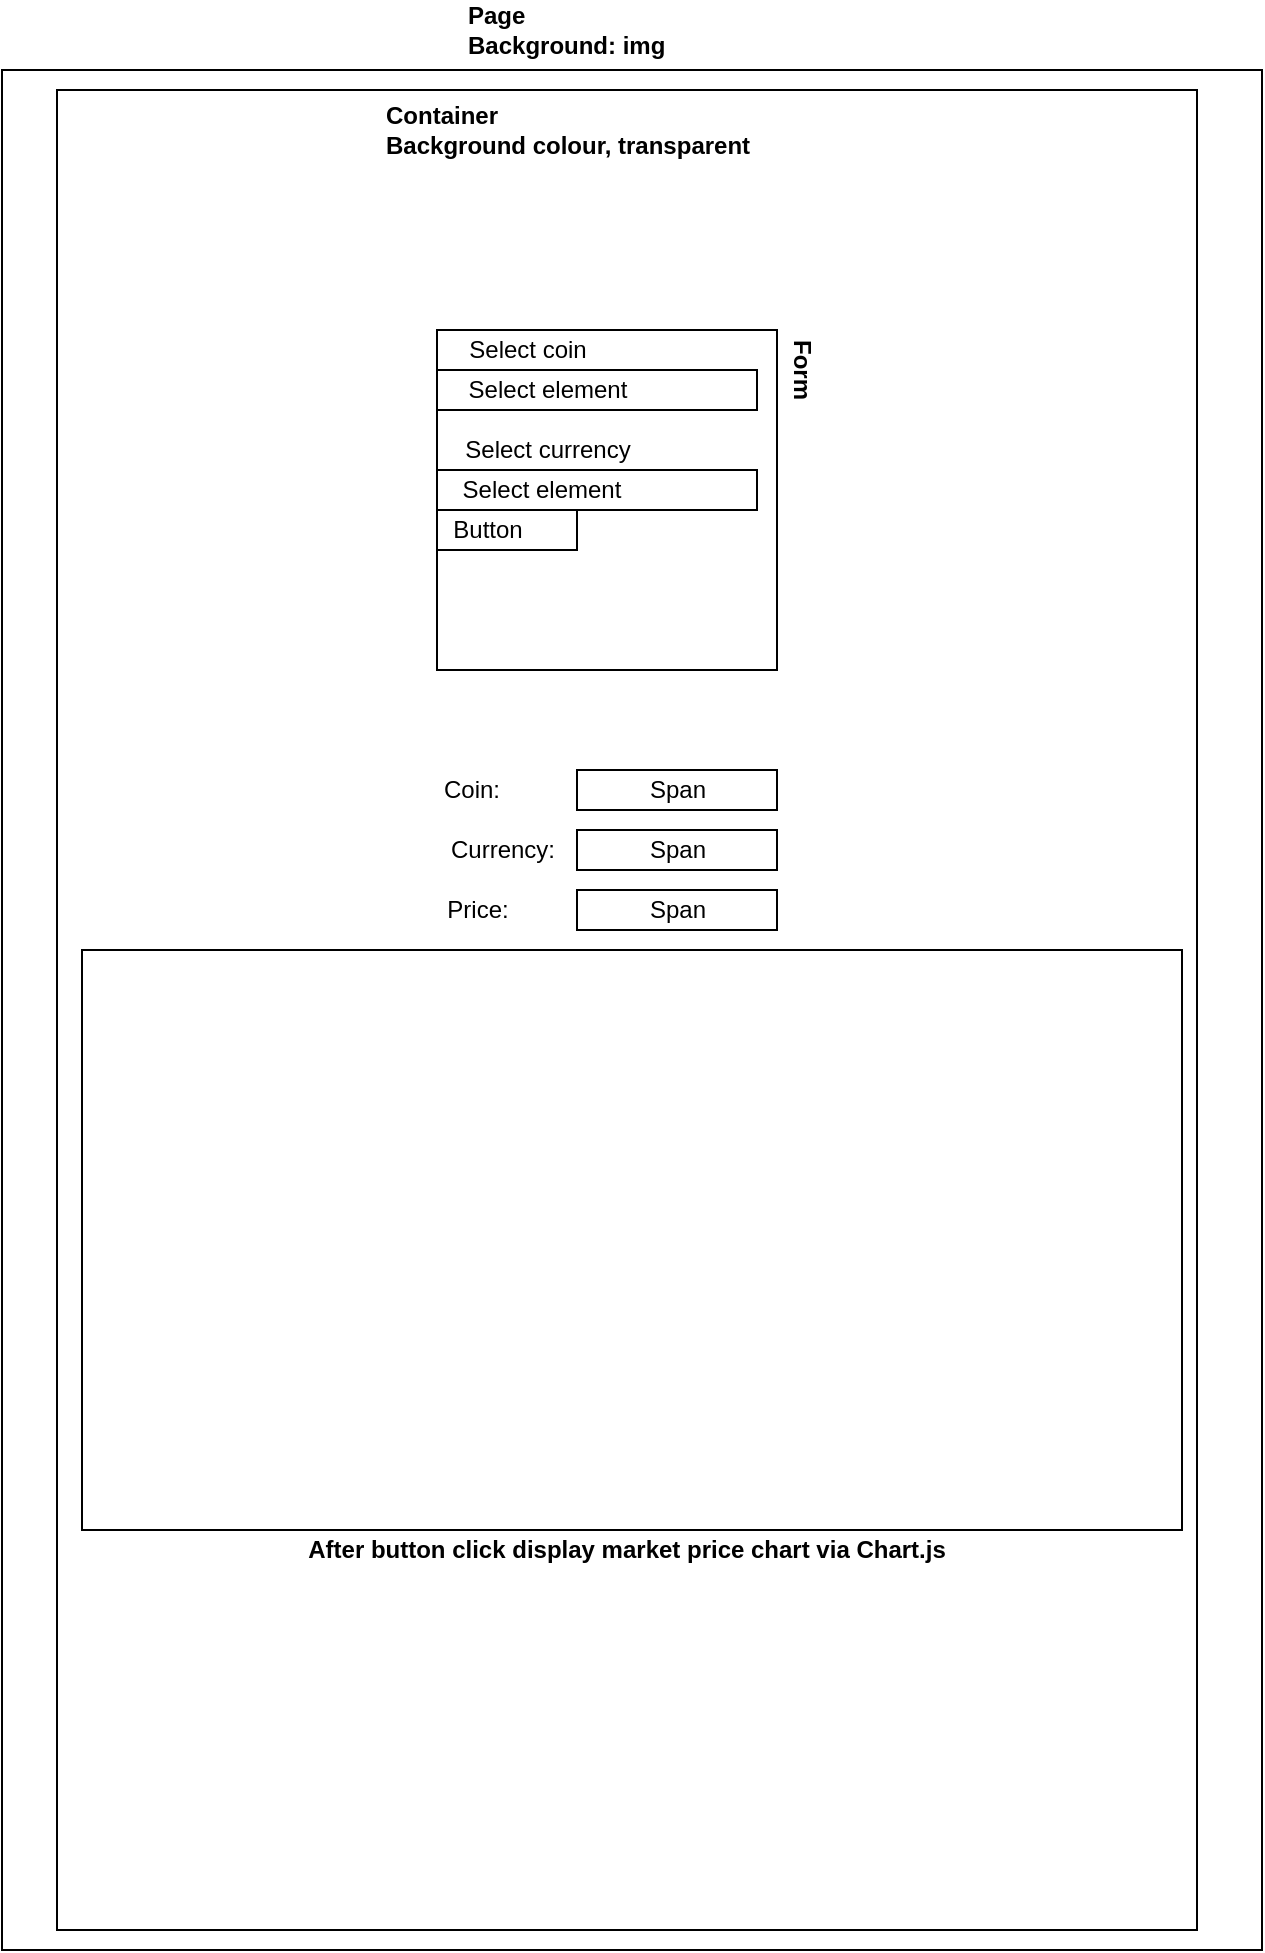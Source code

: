<mxfile version="14.6.1" type="device" pages="3"><diagram id="ZBNvpB8T5mW_Hzv8GkOL" name="HTML design"><mxGraphModel dx="808" dy="1122" grid="1" gridSize="10" guides="1" tooltips="1" connect="1" arrows="1" fold="1" page="1" pageScale="1" pageWidth="850" pageHeight="1100" math="0" shadow="0"><root><mxCell id="rFmyI9HbYT3xU0_VDnnF-0"/><mxCell id="rFmyI9HbYT3xU0_VDnnF-1" parent="rFmyI9HbYT3xU0_VDnnF-0"/><mxCell id="rFmyI9HbYT3xU0_VDnnF-3" value="" style="rounded=0;whiteSpace=wrap;html=1;" parent="rFmyI9HbYT3xU0_VDnnF-1" vertex="1"><mxGeometry x="60" y="70" width="630" height="940" as="geometry"/></mxCell><mxCell id="z3F6WFcsFwDSoZABqDAe-3" value="" style="rounded=0;whiteSpace=wrap;html=1;" vertex="1" parent="rFmyI9HbYT3xU0_VDnnF-1"><mxGeometry x="87.5" y="80" width="570" height="920" as="geometry"/></mxCell><mxCell id="rFmyI9HbYT3xU0_VDnnF-4" value="&lt;div&gt;Page&lt;/div&gt;&lt;div&gt;Background: img&lt;br&gt;&lt;/div&gt;" style="text;html=1;strokeColor=none;fillColor=none;align=left;verticalAlign=middle;whiteSpace=wrap;rounded=0;fontStyle=1" parent="rFmyI9HbYT3xU0_VDnnF-1" vertex="1"><mxGeometry x="291.25" y="40" width="132.5" height="20" as="geometry"/></mxCell><mxCell id="rFmyI9HbYT3xU0_VDnnF-6" value="Crypto Watch" style="text;html=1;strokeColor=none;fillColor=none;align=center;verticalAlign=middle;whiteSpace=wrap;rounded=0;" parent="rFmyI9HbYT3xU0_VDnnF-1" vertex="1"><mxGeometry x="275" y="200" width="180" height="20" as="geometry"/></mxCell><mxCell id="rFmyI9HbYT3xU0_VDnnF-9" value="" style="whiteSpace=wrap;html=1;aspect=fixed;" parent="rFmyI9HbYT3xU0_VDnnF-1" vertex="1"><mxGeometry x="277.5" y="200" width="170" height="170" as="geometry"/></mxCell><mxCell id="rFmyI9HbYT3xU0_VDnnF-10" value="Select coin" style="text;html=1;strokeColor=none;fillColor=none;align=center;verticalAlign=middle;whiteSpace=wrap;rounded=0;" parent="rFmyI9HbYT3xU0_VDnnF-1" vertex="1"><mxGeometry x="277.5" y="200" width="90" height="20" as="geometry"/></mxCell><mxCell id="rFmyI9HbYT3xU0_VDnnF-11" value="" style="rounded=0;whiteSpace=wrap;html=1;" parent="rFmyI9HbYT3xU0_VDnnF-1" vertex="1"><mxGeometry x="277.5" y="220" width="160" height="20" as="geometry"/></mxCell><mxCell id="rFmyI9HbYT3xU0_VDnnF-12" value="Select element" style="text;html=1;strokeColor=none;fillColor=none;align=center;verticalAlign=middle;whiteSpace=wrap;rounded=0;" parent="rFmyI9HbYT3xU0_VDnnF-1" vertex="1"><mxGeometry x="277.5" y="220" width="110" height="20" as="geometry"/></mxCell><mxCell id="rFmyI9HbYT3xU0_VDnnF-13" value="Select currency" style="text;html=1;strokeColor=none;fillColor=none;align=center;verticalAlign=middle;whiteSpace=wrap;rounded=0;" parent="rFmyI9HbYT3xU0_VDnnF-1" vertex="1"><mxGeometry x="282.5" y="250" width="100" height="20" as="geometry"/></mxCell><mxCell id="rFmyI9HbYT3xU0_VDnnF-15" value="" style="rounded=0;whiteSpace=wrap;html=1;" parent="rFmyI9HbYT3xU0_VDnnF-1" vertex="1"><mxGeometry x="277.5" y="270" width="160" height="20" as="geometry"/></mxCell><mxCell id="rFmyI9HbYT3xU0_VDnnF-16" value="Select element" style="text;html=1;strokeColor=none;fillColor=none;align=center;verticalAlign=middle;whiteSpace=wrap;rounded=0;" parent="rFmyI9HbYT3xU0_VDnnF-1" vertex="1"><mxGeometry x="275" y="270" width="110" height="20" as="geometry"/></mxCell><mxCell id="rFmyI9HbYT3xU0_VDnnF-17" value="" style="rounded=0;whiteSpace=wrap;html=1;" parent="rFmyI9HbYT3xU0_VDnnF-1" vertex="1"><mxGeometry x="277.5" y="290" width="70" height="20" as="geometry"/></mxCell><mxCell id="rFmyI9HbYT3xU0_VDnnF-18" value="&lt;div&gt;Button&lt;/div&gt;" style="text;html=1;strokeColor=none;fillColor=none;align=center;verticalAlign=middle;whiteSpace=wrap;rounded=0;" parent="rFmyI9HbYT3xU0_VDnnF-1" vertex="1"><mxGeometry x="282.5" y="290" width="40" height="20" as="geometry"/></mxCell><mxCell id="rFmyI9HbYT3xU0_VDnnF-19" value="Price:" style="text;html=1;strokeColor=none;fillColor=none;align=center;verticalAlign=middle;whiteSpace=wrap;rounded=0;" parent="rFmyI9HbYT3xU0_VDnnF-1" vertex="1"><mxGeometry x="277.5" y="480" width="40" height="20" as="geometry"/></mxCell><mxCell id="rFmyI9HbYT3xU0_VDnnF-20" value="&lt;div&gt;Form&lt;/div&gt;" style="text;html=1;strokeColor=none;fillColor=none;align=center;verticalAlign=middle;whiteSpace=wrap;rounded=0;rotation=90;fontStyle=1" parent="rFmyI9HbYT3xU0_VDnnF-1" vertex="1"><mxGeometry x="440" y="210" width="40" height="20" as="geometry"/></mxCell><mxCell id="rFmyI9HbYT3xU0_VDnnF-21" value="Coin:" style="text;html=1;strokeColor=none;fillColor=none;align=center;verticalAlign=middle;whiteSpace=wrap;rounded=0;" parent="rFmyI9HbYT3xU0_VDnnF-1" vertex="1"><mxGeometry x="275" y="420" width="40" height="20" as="geometry"/></mxCell><mxCell id="rFmyI9HbYT3xU0_VDnnF-22" value="Currency:" style="text;html=1;strokeColor=none;fillColor=none;align=center;verticalAlign=middle;whiteSpace=wrap;rounded=0;" parent="rFmyI9HbYT3xU0_VDnnF-1" vertex="1"><mxGeometry x="277.5" y="450" width="65" height="20" as="geometry"/></mxCell><mxCell id="rFmyI9HbYT3xU0_VDnnF-23" value="&lt;div&gt;Span&lt;/div&gt;" style="rounded=0;whiteSpace=wrap;html=1;" parent="rFmyI9HbYT3xU0_VDnnF-1" vertex="1"><mxGeometry x="347.5" y="480" width="100" height="20" as="geometry"/></mxCell><mxCell id="rFmyI9HbYT3xU0_VDnnF-25" value="&lt;div&gt;Span&lt;/div&gt;" style="rounded=0;whiteSpace=wrap;html=1;" parent="rFmyI9HbYT3xU0_VDnnF-1" vertex="1"><mxGeometry x="347.5" y="420" width="100" height="20" as="geometry"/></mxCell><mxCell id="rFmyI9HbYT3xU0_VDnnF-26" value="&lt;div&gt;Span&lt;/div&gt;" style="rounded=0;whiteSpace=wrap;html=1;" parent="rFmyI9HbYT3xU0_VDnnF-1" vertex="1"><mxGeometry x="347.5" y="450" width="100" height="20" as="geometry"/></mxCell><mxCell id="rFmyI9HbYT3xU0_VDnnF-28" value="&lt;div&gt;Container&lt;br&gt;&lt;/div&gt;&lt;div align=&quot;left&quot;&gt;Background colour, transparent&lt;/div&gt;" style="text;html=1;strokeColor=none;fillColor=none;align=left;verticalAlign=middle;whiteSpace=wrap;rounded=0;fontStyle=1" parent="rFmyI9HbYT3xU0_VDnnF-1" vertex="1"><mxGeometry x="250" y="80" width="230" height="40" as="geometry"/></mxCell><mxCell id="z3F6WFcsFwDSoZABqDAe-2" value="" style="rounded=0;whiteSpace=wrap;html=1;" vertex="1" parent="rFmyI9HbYT3xU0_VDnnF-1"><mxGeometry x="100" y="510" width="550" height="290" as="geometry"/></mxCell><mxCell id="diXvh9_wXKp3UIR4_Zk1-0" value="&lt;div align=&quot;left&quot;&gt;After button click display market price chart via Chart.js&lt;/div&gt;" style="text;html=1;strokeColor=none;fillColor=none;align=center;verticalAlign=middle;whiteSpace=wrap;rounded=0;fontStyle=1" vertex="1" parent="rFmyI9HbYT3xU0_VDnnF-1"><mxGeometry x="170" y="800" width="405" height="20" as="geometry"/></mxCell></root></mxGraphModel></diagram><diagram id="C5RBs43oDa-KdzZeNtuy" name="Flow Diagram"><mxGraphModel dx="808" dy="2291" grid="1" gridSize="10" guides="1" tooltips="1" connect="1" arrows="1" fold="1" page="1" pageScale="1" pageWidth="827" pageHeight="1169" math="0" shadow="0"><root><mxCell id="WIyWlLk6GJQsqaUBKTNV-0"/><mxCell id="WIyWlLk6GJQsqaUBKTNV-1" parent="WIyWlLk6GJQsqaUBKTNV-0"/><mxCell id="4gW9OMg6RKOmFZXBJ2AK-0" value="" style="rounded=0;whiteSpace=wrap;html=1;align=left;fillColor=#f5f5f5;strokeColor=#666666;fontColor=#333333;" vertex="1" parent="WIyWlLk6GJQsqaUBKTNV-1"><mxGeometry x="20" y="-80" width="90" height="350" as="geometry"/></mxCell><mxCell id="eCgwuYvvA2Nvqss6kwwj-1" value="Process" style="rounded=1;whiteSpace=wrap;html=1;fillColor=#e1d5e7;strokeColor=#9673a6;" parent="WIyWlLk6GJQsqaUBKTNV-1" vertex="1"><mxGeometry x="35" y="150" width="60" height="40" as="geometry"/></mxCell><mxCell id="eCgwuYvvA2Nvqss6kwwj-2" value="Data" style="shape=parallelogram;perimeter=parallelogramPerimeter;whiteSpace=wrap;html=1;fixedSize=1;fillColor=#d5e8d4;strokeColor=#82b366;" parent="WIyWlLk6GJQsqaUBKTNV-1" vertex="1"><mxGeometry x="30" y="-75" width="70" height="30" as="geometry"/></mxCell><mxCell id="eCgwuYvvA2Nvqss6kwwj-3" value="Decision" style="rhombus;whiteSpace=wrap;html=1;fillColor=#dae8fc;strokeColor=#6c8ebf;" parent="WIyWlLk6GJQsqaUBKTNV-1" vertex="1"><mxGeometry x="30" y="-20" width="70" height="70" as="geometry"/></mxCell><mxCell id="eCgwuYvvA2Nvqss6kwwj-5" value="&lt;div&gt;Display coin,&lt;/div&gt;&lt;div&gt;vs_currency,&lt;/div&gt;&lt;div&gt;and price&lt;br&gt;&lt;/div&gt;" style="shape=parallelogram;perimeter=parallelogramPerimeter;whiteSpace=wrap;html=1;fixedSize=1;fillColor=#d5e8d4;strokeColor=#82b366;" parent="WIyWlLk6GJQsqaUBKTNV-1" vertex="1"><mxGeometry x="335" y="1109" width="120" height="60" as="geometry"/></mxCell><mxCell id="eCgwuYvvA2Nvqss6kwwj-9" value="&lt;div&gt;Fetch API supported coin list&lt;/div&gt;" style="rounded=1;whiteSpace=wrap;html=1;fillColor=#e1d5e7;strokeColor=#9673a6;" parent="WIyWlLk6GJQsqaUBKTNV-1" vertex="1"><mxGeometry x="285" y="205" width="140" height="90" as="geometry"/></mxCell><mxCell id="eCgwuYvvA2Nvqss6kwwj-13" value="Yes" style="endArrow=classic;html=1;exitX=0.5;exitY=1;exitDx=0;exitDy=0;entryX=0.5;entryY=0;entryDx=0;entryDy=0;" parent="WIyWlLk6GJQsqaUBKTNV-1" source="s5GqtnmT7KAc2yKAWHj3-36" target="eCgwuYvvA2Nvqss6kwwj-14" edge="1"><mxGeometry width="50" height="50" relative="1" as="geometry"><mxPoint x="395" y="455" as="sourcePoint"/><mxPoint x="460" y="640" as="targetPoint"/></mxGeometry></mxCell><mxCell id="eCgwuYvvA2Nvqss6kwwj-14" value="&lt;div&gt;Display list via&lt;/div&gt;&lt;div&gt;select element&lt;br&gt;&lt;/div&gt;" style="shape=parallelogram;perimeter=parallelogramPerimeter;whiteSpace=wrap;html=1;fixedSize=1;fillColor=#d5e8d4;strokeColor=#82b366;" parent="WIyWlLk6GJQsqaUBKTNV-1" vertex="1"><mxGeometry x="280" y="470" width="150" height="80" as="geometry"/></mxCell><mxCell id="eCgwuYvvA2Nvqss6kwwj-22" value="Error handling" style="rounded=1;whiteSpace=wrap;html=1;fillColor=#e1d5e7;strokeColor=#9673a6;" parent="WIyWlLk6GJQsqaUBKTNV-1" vertex="1"><mxGeometry x="790" y="355" width="120" height="60" as="geometry"/></mxCell><mxCell id="eCgwuYvvA2Nvqss6kwwj-23" value="No" style="endArrow=classic;html=1;entryX=0;entryY=0.5;entryDx=0;entryDy=0;exitX=1;exitY=0.5;exitDx=0;exitDy=0;" parent="WIyWlLk6GJQsqaUBKTNV-1" source="s5GqtnmT7KAc2yKAWHj3-37" target="eCgwuYvvA2Nvqss6kwwj-22" edge="1"><mxGeometry width="50" height="50" relative="1" as="geometry"><mxPoint x="670" y="400" as="sourcePoint"/><mxPoint x="480" y="510" as="targetPoint"/></mxGeometry></mxCell><mxCell id="s5GqtnmT7KAc2yKAWHj3-1" value="&lt;div&gt;Fetch API supported vs_currency list&lt;/div&gt;" style="rounded=1;whiteSpace=wrap;html=1;fillColor=#e1d5e7;strokeColor=#9673a6;" parent="WIyWlLk6GJQsqaUBKTNV-1" vertex="1"><mxGeometry x="605" y="220" width="140" height="90" as="geometry"/></mxCell><mxCell id="s5GqtnmT7KAc2yKAWHj3-3" value="Display error via alert()" style="rounded=1;whiteSpace=wrap;html=1;fillColor=#e1d5e7;strokeColor=#9673a6;" parent="WIyWlLk6GJQsqaUBKTNV-1" vertex="1"><mxGeometry x="100" y="355" width="120" height="60" as="geometry"/></mxCell><mxCell id="s5GqtnmT7KAc2yKAWHj3-4" value="&lt;div&gt;No&lt;/div&gt;" style="endArrow=classic;html=1;exitX=0;exitY=0.5;exitDx=0;exitDy=0;entryX=1;entryY=0.5;entryDx=0;entryDy=0;" parent="WIyWlLk6GJQsqaUBKTNV-1" source="s5GqtnmT7KAc2yKAWHj3-36" target="s5GqtnmT7KAc2yKAWHj3-3" edge="1"><mxGeometry width="50" height="50" relative="1" as="geometry"><mxPoint x="340" y="400" as="sourcePoint"/><mxPoint x="370" y="540" as="targetPoint"/></mxGeometry></mxCell><mxCell id="s5GqtnmT7KAc2yKAWHj3-5" value="&lt;div&gt;Display list via&lt;/div&gt;&lt;div&gt;select element&lt;br&gt;&lt;/div&gt;" style="shape=parallelogram;perimeter=parallelogramPerimeter;whiteSpace=wrap;html=1;fixedSize=1;fillColor=#d5e8d4;strokeColor=#82b366;" parent="WIyWlLk6GJQsqaUBKTNV-1" vertex="1"><mxGeometry x="600" y="470" width="150" height="80" as="geometry"/></mxCell><mxCell id="s5GqtnmT7KAc2yKAWHj3-6" value="Yes" style="endArrow=classic;html=1;exitX=0.5;exitY=1;exitDx=0;exitDy=0;entryX=0.5;entryY=0;entryDx=0;entryDy=0;" parent="WIyWlLk6GJQsqaUBKTNV-1" source="s5GqtnmT7KAc2yKAWHj3-37" target="s5GqtnmT7KAc2yKAWHj3-5" edge="1"><mxGeometry width="50" height="50" relative="1" as="geometry"><mxPoint x="615" y="455" as="sourcePoint"/><mxPoint x="639.5" y="410" as="targetPoint"/></mxGeometry></mxCell><mxCell id="s5GqtnmT7KAc2yKAWHj3-7" value="&lt;div&gt;call:&lt;/div&gt;&lt;div&gt;displayPrice()&lt;br&gt;&lt;/div&gt;" style="rounded=1;whiteSpace=wrap;html=1;fillColor=#e1d5e7;strokeColor=#9673a6;" parent="WIyWlLk6GJQsqaUBKTNV-1" vertex="1"><mxGeometry x="335" y="770" width="120" height="60" as="geometry"/></mxCell><mxCell id="s5GqtnmT7KAc2yKAWHj3-8" value="Event" style="ellipse;whiteSpace=wrap;html=1;fillColor=#ffe6cc;strokeColor=#d79b00;" parent="WIyWlLk6GJQsqaUBKTNV-1" vertex="1"><mxGeometry x="35" y="80" width="60" height="40" as="geometry"/></mxCell><mxCell id="s5GqtnmT7KAc2yKAWHj3-10" value="&lt;div&gt;on window load&lt;br&gt;&lt;/div&gt;&lt;div&gt;call:&lt;/div&gt;updateCurrencyList()" style="ellipse;whiteSpace=wrap;html=1;fillColor=#ffe6cc;strokeColor=#d79b00;" parent="WIyWlLk6GJQsqaUBKTNV-1" vertex="1"><mxGeometry x="600" y="30" width="150" height="90" as="geometry"/></mxCell><mxCell id="s5GqtnmT7KAc2yKAWHj3-11" value="&lt;div&gt;on window load&lt;br&gt;&lt;/div&gt;&lt;div&gt;call:&lt;/div&gt;updateCoinsList()" style="ellipse;whiteSpace=wrap;html=1;fillColor=#ffe6cc;strokeColor=#d79b00;" parent="WIyWlLk6GJQsqaUBKTNV-1" vertex="1"><mxGeometry x="280" y="40" width="150" height="90" as="geometry"/></mxCell><mxCell id="s5GqtnmT7KAc2yKAWHj3-12" value="&lt;div&gt;On button press&lt;/div&gt;&lt;div&gt;call:&lt;/div&gt;&lt;div&gt;acceptValues()&lt;br&gt;&lt;/div&gt;" style="ellipse;whiteSpace=wrap;html=1;fillColor=#ffe6cc;strokeColor=#d79b00;" parent="WIyWlLk6GJQsqaUBKTNV-1" vertex="1"><mxGeometry x="445" y="560" width="120" height="80" as="geometry"/></mxCell><mxCell id="s5GqtnmT7KAc2yKAWHj3-14" value="&lt;div style=&quot;font-size: 10px&quot;&gt;&lt;font style=&quot;font-size: 10px&quot;&gt;call:&lt;/font&gt;&lt;/div&gt;&lt;div style=&quot;font-size: 10px&quot;&gt;&lt;font style=&quot;font-size: 10px&quot;&gt;displayMarketChart()&lt;br style=&quot;font-size: 10px&quot;&gt;&lt;/font&gt;&lt;/div&gt;" style="rounded=1;whiteSpace=wrap;html=1;fillColor=#e1d5e7;strokeColor=#9673a6;" parent="WIyWlLk6GJQsqaUBKTNV-1" vertex="1"><mxGeometry x="555" y="770" width="120" height="60" as="geometry"/></mxCell><mxCell id="s5GqtnmT7KAc2yKAWHj3-16" value="Fetch API market price" style="rounded=1;whiteSpace=wrap;html=1;fillColor=#e1d5e7;strokeColor=#9673a6;" parent="WIyWlLk6GJQsqaUBKTNV-1" vertex="1"><mxGeometry x="335" y="870" width="120" height="60" as="geometry"/></mxCell><mxCell id="s5GqtnmT7KAc2yKAWHj3-17" value="Fetch API historical market price" style="rounded=1;whiteSpace=wrap;html=1;fillColor=#e1d5e7;strokeColor=#9673a6;" parent="WIyWlLk6GJQsqaUBKTNV-1" vertex="1"><mxGeometry x="555" y="870" width="120" height="60" as="geometry"/></mxCell><mxCell id="s5GqtnmT7KAc2yKAWHj3-18" value="&lt;div&gt;Display&lt;/div&gt;&lt;div&gt;historical data &lt;br&gt;&lt;/div&gt;&lt;div&gt;via Chart.js&lt;/div&gt;" style="shape=parallelogram;perimeter=parallelogramPerimeter;whiteSpace=wrap;html=1;fixedSize=1;fillColor=#d5e8d4;strokeColor=#82b366;" parent="WIyWlLk6GJQsqaUBKTNV-1" vertex="1"><mxGeometry x="555" y="1110" width="120" height="60" as="geometry"/></mxCell><mxCell id="s5GqtnmT7KAc2yKAWHj3-19" value="&lt;div&gt;store coin&lt;/div&gt;&lt;div&gt;selection&lt;br&gt;&lt;/div&gt;" style="shape=parallelogram;perimeter=parallelogramPerimeter;whiteSpace=wrap;html=1;fixedSize=1;fillColor=#d5e8d4;strokeColor=#82b366;" parent="WIyWlLk6GJQsqaUBKTNV-1" vertex="1"><mxGeometry x="335" y="680" width="120" height="60" as="geometry"/></mxCell><mxCell id="s5GqtnmT7KAc2yKAWHj3-20" value="&lt;div&gt;store &lt;br&gt;&lt;/div&gt;&lt;div&gt;vs_currency&lt;br&gt;&lt;/div&gt;&lt;div&gt;selection&lt;br&gt;&lt;/div&gt;" style="shape=parallelogram;perimeter=parallelogramPerimeter;whiteSpace=wrap;html=1;fixedSize=1;fillColor=#d5e8d4;strokeColor=#82b366;" parent="WIyWlLk6GJQsqaUBKTNV-1" vertex="1"><mxGeometry x="555" y="680" width="120" height="60" as="geometry"/></mxCell><mxCell id="s5GqtnmT7KAc2yKAWHj3-21" value="" style="endArrow=classic;html=1;entryX=0.5;entryY=0;entryDx=0;entryDy=0;exitX=0.5;exitY=0.5;exitDx=0;exitDy=35;exitPerimeter=0;" parent="WIyWlLk6GJQsqaUBKTNV-1" source="tn_t1KRrmXieVA0HFPx7-1" target="s5GqtnmT7KAc2yKAWHj3-10" edge="1"><mxGeometry width="50" height="50" relative="1" as="geometry"><mxPoint x="505" y="-20" as="sourcePoint"/><mxPoint x="640" y="40" as="targetPoint"/></mxGeometry></mxCell><mxCell id="s5GqtnmT7KAc2yKAWHj3-22" value="" style="endArrow=classic;html=1;exitX=0.5;exitY=0.5;exitDx=0;exitDy=35;entryX=0.5;entryY=0;entryDx=0;entryDy=0;exitPerimeter=0;" parent="WIyWlLk6GJQsqaUBKTNV-1" source="tn_t1KRrmXieVA0HFPx7-1" target="s5GqtnmT7KAc2yKAWHj3-11" edge="1"><mxGeometry width="50" height="50" relative="1" as="geometry"><mxPoint x="505" y="-20" as="sourcePoint"/><mxPoint x="450" y="470" as="targetPoint"/></mxGeometry></mxCell><mxCell id="s5GqtnmT7KAc2yKAWHj3-23" value="" style="endArrow=classic;html=1;entryX=0.5;entryY=0;entryDx=0;entryDy=0;exitX=0.5;exitY=1;exitDx=0;exitDy=0;" parent="WIyWlLk6GJQsqaUBKTNV-1" source="s5GqtnmT7KAc2yKAWHj3-11" target="eCgwuYvvA2Nvqss6kwwj-9" edge="1"><mxGeometry width="50" height="50" relative="1" as="geometry"><mxPoint x="400" y="520" as="sourcePoint"/><mxPoint x="450" y="470" as="targetPoint"/></mxGeometry></mxCell><mxCell id="s5GqtnmT7KAc2yKAWHj3-24" value="" style="endArrow=classic;html=1;entryX=0.5;entryY=0;entryDx=0;entryDy=0;exitX=0.5;exitY=1;exitDx=0;exitDy=0;" parent="WIyWlLk6GJQsqaUBKTNV-1" source="s5GqtnmT7KAc2yKAWHj3-10" target="s5GqtnmT7KAc2yKAWHj3-1" edge="1"><mxGeometry width="50" height="50" relative="1" as="geometry"><mxPoint x="410" y="215" as="sourcePoint"/><mxPoint x="410" y="260" as="targetPoint"/></mxGeometry></mxCell><mxCell id="s5GqtnmT7KAc2yKAWHj3-25" value="" style="endArrow=classic;html=1;entryX=0.5;entryY=0;entryDx=0;entryDy=0;exitX=0.5;exitY=1;exitDx=0;exitDy=0;" parent="WIyWlLk6GJQsqaUBKTNV-1" source="eCgwuYvvA2Nvqss6kwwj-9" target="s5GqtnmT7KAc2yKAWHj3-36" edge="1"><mxGeometry width="50" height="50" relative="1" as="geometry"><mxPoint x="420" y="225" as="sourcePoint"/><mxPoint x="395" y="345" as="targetPoint"/></mxGeometry></mxCell><mxCell id="s5GqtnmT7KAc2yKAWHj3-26" value="" style="endArrow=classic;html=1;entryX=0.5;entryY=0;entryDx=0;entryDy=0;exitX=0.5;exitY=1;exitDx=0;exitDy=0;" parent="WIyWlLk6GJQsqaUBKTNV-1" source="s5GqtnmT7KAc2yKAWHj3-1" target="s5GqtnmT7KAc2yKAWHj3-37" edge="1"><mxGeometry width="50" height="50" relative="1" as="geometry"><mxPoint x="430" y="235" as="sourcePoint"/><mxPoint x="615" y="345" as="targetPoint"/></mxGeometry></mxCell><mxCell id="s5GqtnmT7KAc2yKAWHj3-27" value="" style="endArrow=classic;html=1;entryX=0.5;entryY=0;entryDx=0;entryDy=0;exitX=0.5;exitY=1;exitDx=0;exitDy=0;" parent="WIyWlLk6GJQsqaUBKTNV-1" source="s5GqtnmT7KAc2yKAWHj3-5" target="s5GqtnmT7KAc2yKAWHj3-12" edge="1"><mxGeometry width="50" height="50" relative="1" as="geometry"><mxPoint x="440" y="245" as="sourcePoint"/><mxPoint x="440" y="290" as="targetPoint"/></mxGeometry></mxCell><mxCell id="s5GqtnmT7KAc2yKAWHj3-28" value="" style="endArrow=classic;html=1;entryX=0.5;entryY=0;entryDx=0;entryDy=0;exitX=0.5;exitY=1;exitDx=0;exitDy=0;" parent="WIyWlLk6GJQsqaUBKTNV-1" source="eCgwuYvvA2Nvqss6kwwj-14" target="s5GqtnmT7KAc2yKAWHj3-12" edge="1"><mxGeometry width="50" height="50" relative="1" as="geometry"><mxPoint x="625" y="610" as="sourcePoint"/><mxPoint x="515" y="620" as="targetPoint"/></mxGeometry></mxCell><mxCell id="s5GqtnmT7KAc2yKAWHj3-29" value="" style="endArrow=classic;html=1;entryX=0.5;entryY=0;entryDx=0;entryDy=0;exitX=0.5;exitY=1;exitDx=0;exitDy=0;" parent="WIyWlLk6GJQsqaUBKTNV-1" source="s5GqtnmT7KAc2yKAWHj3-12" target="s5GqtnmT7KAc2yKAWHj3-20" edge="1"><mxGeometry width="50" height="50" relative="1" as="geometry"><mxPoint x="635" y="620" as="sourcePoint"/><mxPoint x="525" y="630" as="targetPoint"/></mxGeometry></mxCell><mxCell id="s5GqtnmT7KAc2yKAWHj3-30" value="" style="endArrow=classic;html=1;entryX=0.5;entryY=0;entryDx=0;entryDy=0;exitX=0.5;exitY=1;exitDx=0;exitDy=0;" parent="WIyWlLk6GJQsqaUBKTNV-1" source="s5GqtnmT7KAc2yKAWHj3-12" target="s5GqtnmT7KAc2yKAWHj3-19" edge="1"><mxGeometry width="50" height="50" relative="1" as="geometry"><mxPoint x="645" y="630" as="sourcePoint"/><mxPoint x="535" y="640" as="targetPoint"/></mxGeometry></mxCell><mxCell id="s5GqtnmT7KAc2yKAWHj3-31" value="" style="endArrow=classic;html=1;entryX=0.5;entryY=0;entryDx=0;entryDy=0;exitX=0.5;exitY=1;exitDx=0;exitDy=0;" parent="WIyWlLk6GJQsqaUBKTNV-1" source="s5GqtnmT7KAc2yKAWHj3-19" target="s5GqtnmT7KAc2yKAWHj3-7" edge="1"><mxGeometry width="50" height="50" relative="1" as="geometry"><mxPoint x="655" y="640" as="sourcePoint"/><mxPoint x="545" y="650" as="targetPoint"/></mxGeometry></mxCell><mxCell id="s5GqtnmT7KAc2yKAWHj3-32" value="" style="endArrow=classic;html=1;entryX=0.5;entryY=0;entryDx=0;entryDy=0;exitX=0.5;exitY=1;exitDx=0;exitDy=0;" parent="WIyWlLk6GJQsqaUBKTNV-1" source="s5GqtnmT7KAc2yKAWHj3-20" target="s5GqtnmT7KAc2yKAWHj3-14" edge="1"><mxGeometry width="50" height="50" relative="1" as="geometry"><mxPoint x="405" y="770" as="sourcePoint"/><mxPoint x="405" y="800" as="targetPoint"/></mxGeometry></mxCell><mxCell id="s5GqtnmT7KAc2yKAWHj3-33" value="" style="endArrow=classic;html=1;entryX=0.5;entryY=0;entryDx=0;entryDy=0;exitX=0.5;exitY=1;exitDx=0;exitDy=0;" parent="WIyWlLk6GJQsqaUBKTNV-1" source="s5GqtnmT7KAc2yKAWHj3-7" target="s5GqtnmT7KAc2yKAWHj3-16" edge="1"><mxGeometry width="50" height="50" relative="1" as="geometry"><mxPoint x="415" y="780" as="sourcePoint"/><mxPoint x="415" y="810" as="targetPoint"/></mxGeometry></mxCell><mxCell id="s5GqtnmT7KAc2yKAWHj3-34" value="" style="endArrow=classic;html=1;entryX=0.5;entryY=0;entryDx=0;entryDy=0;exitX=0.5;exitY=1;exitDx=0;exitDy=0;" parent="WIyWlLk6GJQsqaUBKTNV-1" source="s5GqtnmT7KAc2yKAWHj3-14" target="s5GqtnmT7KAc2yKAWHj3-17" edge="1"><mxGeometry width="50" height="50" relative="1" as="geometry"><mxPoint x="405" y="860" as="sourcePoint"/><mxPoint x="405" y="890" as="targetPoint"/></mxGeometry></mxCell><mxCell id="s5GqtnmT7KAc2yKAWHj3-35" value="&lt;div&gt;Request &lt;br&gt;&lt;/div&gt;&lt;div&gt;filled?&lt;/div&gt;" style="rhombus;whiteSpace=wrap;html=1;fillColor=#dae8fc;strokeColor=#6c8ebf;" parent="WIyWlLk6GJQsqaUBKTNV-1" vertex="1"><mxGeometry x="355" y="970" width="80" height="80" as="geometry"/></mxCell><mxCell id="s5GqtnmT7KAc2yKAWHj3-36" value="&lt;div&gt;Request &lt;br&gt;&lt;/div&gt;&lt;div&gt;filled?&lt;/div&gt;" style="rhombus;whiteSpace=wrap;html=1;fillColor=#dae8fc;strokeColor=#6c8ebf;" parent="WIyWlLk6GJQsqaUBKTNV-1" vertex="1"><mxGeometry x="315" y="345" width="80" height="80" as="geometry"/></mxCell><mxCell id="s5GqtnmT7KAc2yKAWHj3-37" value="&lt;div&gt;Request &lt;br&gt;&lt;/div&gt;&lt;div&gt;filled?&lt;/div&gt;" style="rhombus;whiteSpace=wrap;html=1;fillColor=#dae8fc;strokeColor=#6c8ebf;" parent="WIyWlLk6GJQsqaUBKTNV-1" vertex="1"><mxGeometry x="635" y="345" width="80" height="80" as="geometry"/></mxCell><mxCell id="s5GqtnmT7KAc2yKAWHj3-38" value="&lt;div&gt;Request &lt;br&gt;&lt;/div&gt;&lt;div&gt;filled?&lt;/div&gt;" style="rhombus;whiteSpace=wrap;html=1;fillColor=#dae8fc;strokeColor=#6c8ebf;" parent="WIyWlLk6GJQsqaUBKTNV-1" vertex="1"><mxGeometry x="575" y="970" width="80" height="80" as="geometry"/></mxCell><mxCell id="s5GqtnmT7KAc2yKAWHj3-39" value="" style="endArrow=classic;html=1;entryX=0.5;entryY=0;entryDx=0;entryDy=0;exitX=0.5;exitY=1;exitDx=0;exitDy=0;" parent="WIyWlLk6GJQsqaUBKTNV-1" source="s5GqtnmT7KAc2yKAWHj3-16" target="s5GqtnmT7KAc2yKAWHj3-35" edge="1"><mxGeometry width="50" height="50" relative="1" as="geometry"><mxPoint x="405" y="800" as="sourcePoint"/><mxPoint x="405" y="820" as="targetPoint"/></mxGeometry></mxCell><mxCell id="s5GqtnmT7KAc2yKAWHj3-40" value="" style="endArrow=classic;html=1;entryX=0.5;entryY=0;entryDx=0;entryDy=0;exitX=0.5;exitY=1;exitDx=0;exitDy=0;" parent="WIyWlLk6GJQsqaUBKTNV-1" source="s5GqtnmT7KAc2yKAWHj3-17" target="s5GqtnmT7KAc2yKAWHj3-38" edge="1"><mxGeometry width="50" height="50" relative="1" as="geometry"><mxPoint x="415" y="810" as="sourcePoint"/><mxPoint x="415" y="830" as="targetPoint"/></mxGeometry></mxCell><mxCell id="s5GqtnmT7KAc2yKAWHj3-41" value="Yes" style="endArrow=classic;html=1;exitX=0.5;exitY=1;exitDx=0;exitDy=0;entryX=0.5;entryY=0;entryDx=0;entryDy=0;" parent="WIyWlLk6GJQsqaUBKTNV-1" source="s5GqtnmT7KAc2yKAWHj3-35" target="eCgwuYvvA2Nvqss6kwwj-5" edge="1"><mxGeometry width="50" height="50" relative="1" as="geometry"><mxPoint x="405" y="435" as="sourcePoint"/><mxPoint x="405" y="470" as="targetPoint"/></mxGeometry></mxCell><mxCell id="s5GqtnmT7KAc2yKAWHj3-42" value="Yes" style="endArrow=classic;html=1;exitX=0.5;exitY=1;exitDx=0;exitDy=0;entryX=0.5;entryY=0;entryDx=0;entryDy=0;" parent="WIyWlLk6GJQsqaUBKTNV-1" source="s5GqtnmT7KAc2yKAWHj3-38" target="s5GqtnmT7KAc2yKAWHj3-18" edge="1"><mxGeometry width="50" height="50" relative="1" as="geometry"><mxPoint x="405" y="980" as="sourcePoint"/><mxPoint x="405" y="1020" as="targetPoint"/></mxGeometry></mxCell><mxCell id="s5GqtnmT7KAc2yKAWHj3-43" value="Display error via alert()" style="rounded=1;whiteSpace=wrap;html=1;fillColor=#e1d5e7;strokeColor=#9673a6;" parent="WIyWlLk6GJQsqaUBKTNV-1" vertex="1"><mxGeometry x="165" y="980" width="120" height="60" as="geometry"/></mxCell><mxCell id="s5GqtnmT7KAc2yKAWHj3-44" value="&lt;div&gt;No&lt;/div&gt;" style="endArrow=classic;html=1;exitX=0;exitY=0.5;exitDx=0;exitDy=0;entryX=1;entryY=0.5;entryDx=0;entryDy=0;" parent="WIyWlLk6GJQsqaUBKTNV-1" source="s5GqtnmT7KAc2yKAWHj3-35" target="s5GqtnmT7KAc2yKAWHj3-43" edge="1"><mxGeometry width="50" height="50" relative="1" as="geometry"><mxPoint x="365" y="395" as="sourcePoint"/><mxPoint x="320" y="395" as="targetPoint"/></mxGeometry></mxCell><mxCell id="s5GqtnmT7KAc2yKAWHj3-45" value="Display error via alert()" style="rounded=1;whiteSpace=wrap;html=1;fillColor=#e1d5e7;strokeColor=#9673a6;" parent="WIyWlLk6GJQsqaUBKTNV-1" vertex="1"><mxGeometry x="745" y="980" width="120" height="60" as="geometry"/></mxCell><mxCell id="s5GqtnmT7KAc2yKAWHj3-46" value="&lt;div&gt;No&lt;/div&gt;" style="endArrow=classic;html=1;exitX=1;exitY=0.5;exitDx=0;exitDy=0;entryX=0;entryY=0.5;entryDx=0;entryDy=0;" parent="WIyWlLk6GJQsqaUBKTNV-1" source="s5GqtnmT7KAc2yKAWHj3-38" target="s5GqtnmT7KAc2yKAWHj3-45" edge="1"><mxGeometry width="50" height="50" relative="1" as="geometry"><mxPoint x="365" y="940" as="sourcePoint"/><mxPoint x="290" y="940" as="targetPoint"/></mxGeometry></mxCell><mxCell id="s5GqtnmT7KAc2yKAWHj3-47" value="" style="endArrow=classic;html=1;entryX=0.5;entryY=0.5;entryDx=0;entryDy=-35;exitX=0.5;exitY=1;exitDx=0;exitDy=0;entryPerimeter=0;" parent="WIyWlLk6GJQsqaUBKTNV-1" source="eCgwuYvvA2Nvqss6kwwj-5" target="tn_t1KRrmXieVA0HFPx7-2" edge="1"><mxGeometry width="50" height="50" relative="1" as="geometry"><mxPoint x="405" y="880" as="sourcePoint"/><mxPoint x="505" y="1240" as="targetPoint"/></mxGeometry></mxCell><mxCell id="s5GqtnmT7KAc2yKAWHj3-48" value="" style="endArrow=classic;html=1;entryX=0.5;entryY=0.5;entryDx=0;entryDy=-35;exitX=0.5;exitY=1;exitDx=0;exitDy=0;entryPerimeter=0;" parent="WIyWlLk6GJQsqaUBKTNV-1" source="s5GqtnmT7KAc2yKAWHj3-18" target="tn_t1KRrmXieVA0HFPx7-2" edge="1"><mxGeometry width="50" height="50" relative="1" as="geometry"><mxPoint x="405" y="1080" as="sourcePoint"/><mxPoint x="505" y="1240" as="targetPoint"/></mxGeometry></mxCell><mxCell id="tn_t1KRrmXieVA0HFPx7-0" value="&lt;div&gt;Start/End&lt;/div&gt;" style="html=1;dashed=0;whitespace=wrap;shape=mxgraph.dfd.start;fillColor=#fff2cc;strokeColor=#d6b656;" vertex="1" parent="WIyWlLk6GJQsqaUBKTNV-1"><mxGeometry x="25" y="230" width="80" height="30" as="geometry"/></mxCell><mxCell id="tn_t1KRrmXieVA0HFPx7-1" value="Start" style="html=1;dashed=0;whitespace=wrap;shape=mxgraph.dfd.start;fillColor=#fff2cc;strokeColor=#d6b656;" vertex="1" parent="WIyWlLk6GJQsqaUBKTNV-1"><mxGeometry x="440" y="-130" width="130" height="70" as="geometry"/></mxCell><mxCell id="tn_t1KRrmXieVA0HFPx7-2" value="End" style="html=1;dashed=0;whitespace=wrap;shape=mxgraph.dfd.start;fillColor=#fff2cc;strokeColor=#d6b656;" vertex="1" parent="WIyWlLk6GJQsqaUBKTNV-1"><mxGeometry x="440" y="1260" width="130" height="70" as="geometry"/></mxCell><mxCell id="4gW9OMg6RKOmFZXBJ2AK-1" value="Legend" style="text;html=1;strokeColor=none;fillColor=none;align=center;verticalAlign=middle;whiteSpace=wrap;rounded=0;fontStyle=1" vertex="1" parent="WIyWlLk6GJQsqaUBKTNV-1"><mxGeometry x="20" y="-100" width="90" height="20" as="geometry"/></mxCell></root></mxGraphModel></diagram><diagram name="Process Diagram" id="06JB08OpeCAoKXWGHie1"><mxGraphModel dx="808" dy="2222" grid="1" gridSize="10" guides="1" tooltips="1" connect="1" arrows="1" fold="1" page="1" pageScale="1" pageWidth="850" pageHeight="1100" math="0" shadow="0"><root><mxCell id="dNgWGZIG6Xcqmc7agi2R-0"/><mxCell id="dNgWGZIG6Xcqmc7agi2R-1" parent="dNgWGZIG6Xcqmc7agi2R-0"/><mxCell id="Jq6v94xhoOnsDpdTVv9--1" value="" style="rounded=0;whiteSpace=wrap;html=1;align=left;fillColor=#f5f5f5;strokeColor=#666666;fontColor=#333333;" vertex="1" parent="dNgWGZIG6Xcqmc7agi2R-1"><mxGeometry x="10" y="60" width="140" height="440" as="geometry"/></mxCell><mxCell id="dNgWGZIG6Xcqmc7agi2R-2" value="updateCoinsList()" style="shape=process;whiteSpace=wrap;html=1;backgroundOutline=1;fillColor=#f8cecc;strokeColor=#b85450;" vertex="1" parent="dNgWGZIG6Xcqmc7agi2R-1"><mxGeometry x="485" y="-35" width="155" height="70" as="geometry"/></mxCell><mxCell id="dNgWGZIG6Xcqmc7agi2R-3" value="getCoinsList()" style="shape=process;whiteSpace=wrap;html=1;backgroundOutline=1;fillColor=#f8cecc;strokeColor=#b85450;" vertex="1" parent="dNgWGZIG6Xcqmc7agi2R-1"><mxGeometry x="485" y="80" width="155" height="70" as="geometry"/></mxCell><mxCell id="dNgWGZIG6Xcqmc7agi2R-4" value="dispatch" style="html=1;verticalAlign=bottom;endArrow=block;entryX=0;entryY=0;exitX=0;exitY=1;exitDx=0;exitDy=0;entryDx=0;entryDy=0;" edge="1" parent="dNgWGZIG6Xcqmc7agi2R-1" source="dNgWGZIG6Xcqmc7agi2R-2" target="dNgWGZIG6Xcqmc7agi2R-3"><mxGeometry relative="1" as="geometry"><mxPoint x="560" y="70" as="sourcePoint"/><mxPoint x="629" y="70.98" as="targetPoint"/></mxGeometry></mxCell><mxCell id="dNgWGZIG6Xcqmc7agi2R-5" value="return data" style="html=1;verticalAlign=bottom;endArrow=open;dashed=1;endSize=8;exitX=1;exitY=0;entryX=1;entryY=1;entryDx=0;entryDy=0;exitDx=0;exitDy=0;" edge="1" parent="dNgWGZIG6Xcqmc7agi2R-1" source="dNgWGZIG6Xcqmc7agi2R-3" target="dNgWGZIG6Xcqmc7agi2R-2"><mxGeometry relative="1" as="geometry"><mxPoint x="560" y="146" as="targetPoint"/></mxGeometry></mxCell><mxCell id="dNgWGZIG6Xcqmc7agi2R-6" value="&lt;div&gt;data = await&lt;/div&gt;&lt;div&gt;response.json()&lt;/div&gt;&lt;div&gt;return data&lt;br&gt;&lt;/div&gt;" style="shape=process;whiteSpace=wrap;html=1;backgroundOutline=1;fillColor=#d5e8d4;strokeColor=#82b366;" vertex="1" parent="dNgWGZIG6Xcqmc7agi2R-1"><mxGeometry x="640" y="330" width="155" height="70" as="geometry"/></mxCell><mxCell id="dNgWGZIG6Xcqmc7agi2R-7" value="response = await fetch()" style="shape=process;whiteSpace=wrap;html=1;backgroundOutline=1;fillColor=#f8cecc;strokeColor=#b85450;" vertex="1" parent="dNgWGZIG6Xcqmc7agi2R-1"><mxGeometry x="640" y="200" width="155" height="70" as="geometry"/></mxCell><mxCell id="dNgWGZIG6Xcqmc7agi2R-8" value="" style="html=1;verticalAlign=bottom;endArrow=block;entryX=0.5;entryY=0;exitX=0.5;exitY=1;exitDx=0;exitDy=0;entryDx=0;entryDy=0;" edge="1" parent="dNgWGZIG6Xcqmc7agi2R-1" source="dNgWGZIG6Xcqmc7agi2R-3" target="dNgWGZIG6Xcqmc7agi2R-7"><mxGeometry relative="1" as="geometry"><mxPoint x="480" y="420" as="sourcePoint"/><mxPoint x="600" y="420" as="targetPoint"/></mxGeometry></mxCell><mxCell id="dNgWGZIG6Xcqmc7agi2R-9" value="" style="html=1;verticalAlign=bottom;endArrow=block;entryX=0.5;entryY=0;exitX=0.5;exitY=1;exitDx=0;exitDy=0;entryDx=0;entryDy=0;" edge="1" parent="dNgWGZIG6Xcqmc7agi2R-1" source="dNgWGZIG6Xcqmc7agi2R-7" target="dNgWGZIG6Xcqmc7agi2R-6"><mxGeometry relative="1" as="geometry"><mxPoint x="727.5" y="150" as="sourcePoint"/><mxPoint x="727.5" y="210" as="targetPoint"/></mxGeometry></mxCell><mxCell id="dNgWGZIG6Xcqmc7agi2R-10" value="&lt;div&gt;coinsList = &lt;br&gt;&lt;/div&gt;&lt;div&gt;document.&lt;/div&gt;&lt;div&gt;getElementByID&lt;/div&gt;&lt;div&gt;(coins-list)&lt;br&gt;&lt;/div&gt;" style="rounded=0;whiteSpace=wrap;html=1;" vertex="1" parent="dNgWGZIG6Xcqmc7agi2R-1"><mxGeometry x="382.5" y="200" width="120" height="70" as="geometry"/></mxCell><mxCell id="dNgWGZIG6Xcqmc7agi2R-11" value="iterate through data array" style="rounded=0;whiteSpace=wrap;html=1;" vertex="1" parent="dNgWGZIG6Xcqmc7agi2R-1"><mxGeometry x="382.5" y="330" width="120" height="70" as="geometry"/></mxCell><mxCell id="dNgWGZIG6Xcqmc7agi2R-12" value="pass data index through createOption()" style="shape=process;whiteSpace=wrap;html=1;backgroundOutline=1;fillColor=#f8cecc;strokeColor=#b85450;" vertex="1" parent="dNgWGZIG6Xcqmc7agi2R-1"><mxGeometry x="365" y="480" width="155" height="70" as="geometry"/></mxCell><mxCell id="dNgWGZIG6Xcqmc7agi2R-13" value="&lt;div&gt;append option to&lt;/div&gt;&lt;div&gt;coinsList&lt;br&gt;&lt;/div&gt;" style="rounded=0;whiteSpace=wrap;html=1;fillColor=#d5e8d4;strokeColor=#82b366;" vertex="1" parent="dNgWGZIG6Xcqmc7agi2R-1"><mxGeometry x="382.5" y="640" width="120" height="70" as="geometry"/></mxCell><mxCell id="dNgWGZIG6Xcqmc7agi2R-14" value="&lt;div&gt;createOption()&lt;/div&gt;&lt;div&gt;param: * text&lt;br&gt;&lt;/div&gt;" style="shape=process;whiteSpace=wrap;html=1;backgroundOutline=1;fillColor=#f8cecc;strokeColor=#b85450;" vertex="1" parent="dNgWGZIG6Xcqmc7agi2R-1"><mxGeometry x="640" y="480" width="155" height="70" as="geometry"/></mxCell><mxCell id="dNgWGZIG6Xcqmc7agi2R-15" value="dispatch" style="html=1;verticalAlign=bottom;endArrow=block;exitX=1;exitY=0;exitDx=0;exitDy=0;entryX=0;entryY=0;entryDx=0;entryDy=0;" edge="1" parent="dNgWGZIG6Xcqmc7agi2R-1" source="dNgWGZIG6Xcqmc7agi2R-12" target="dNgWGZIG6Xcqmc7agi2R-14"><mxGeometry relative="1" as="geometry"><mxPoint x="520" y="470" as="sourcePoint"/><mxPoint x="650" y="450" as="targetPoint"/></mxGeometry></mxCell><mxCell id="dNgWGZIG6Xcqmc7agi2R-16" value="return option" style="html=1;verticalAlign=bottom;endArrow=open;dashed=1;endSize=8;exitX=0;exitY=1;entryX=1;entryY=1;entryDx=0;entryDy=0;exitDx=0;exitDy=0;" edge="1" parent="dNgWGZIG6Xcqmc7agi2R-1" source="dNgWGZIG6Xcqmc7agi2R-14" target="dNgWGZIG6Xcqmc7agi2R-12"><mxGeometry relative="1" as="geometry"><mxPoint x="530" y="150" as="targetPoint"/><mxPoint x="650" y="150" as="sourcePoint"/></mxGeometry></mxCell><mxCell id="dNgWGZIG6Xcqmc7agi2R-17" value="create option element from argument" style="rounded=0;whiteSpace=wrap;html=1;fillColor=#d5e8d4;strokeColor=#82b366;" vertex="1" parent="dNgWGZIG6Xcqmc7agi2R-1"><mxGeometry x="657.5" y="600" width="120" height="70" as="geometry"/></mxCell><mxCell id="dNgWGZIG6Xcqmc7agi2R-18" value="return option" style="rounded=0;whiteSpace=wrap;html=1;fillColor=#d5e8d4;strokeColor=#82b366;" vertex="1" parent="dNgWGZIG6Xcqmc7agi2R-1"><mxGeometry x="657.5" y="710" width="120" height="70" as="geometry"/></mxCell><mxCell id="dNgWGZIG6Xcqmc7agi2R-19" value="&lt;div&gt;then&lt;/div&gt;" style="html=1;verticalAlign=bottom;endArrow=block;entryX=0.5;entryY=0;exitX=0;exitY=1;exitDx=0;exitDy=0;entryDx=0;entryDy=0;" edge="1" parent="dNgWGZIG6Xcqmc7agi2R-1" source="dNgWGZIG6Xcqmc7agi2R-3" target="dNgWGZIG6Xcqmc7agi2R-10"><mxGeometry relative="1" as="geometry"><mxPoint x="727.5" y="150" as="sourcePoint"/><mxPoint x="727.5" y="210" as="targetPoint"/></mxGeometry></mxCell><mxCell id="dNgWGZIG6Xcqmc7agi2R-20" value="" style="html=1;verticalAlign=bottom;endArrow=block;entryX=0.5;entryY=0;exitX=0.5;exitY=1;exitDx=0;exitDy=0;entryDx=0;entryDy=0;" edge="1" parent="dNgWGZIG6Xcqmc7agi2R-1" source="dNgWGZIG6Xcqmc7agi2R-10" target="dNgWGZIG6Xcqmc7agi2R-11"><mxGeometry relative="1" as="geometry"><mxPoint x="737.5" y="160" as="sourcePoint"/><mxPoint x="737.5" y="220" as="targetPoint"/></mxGeometry></mxCell><mxCell id="dNgWGZIG6Xcqmc7agi2R-21" value="" style="html=1;verticalAlign=bottom;endArrow=block;entryX=0.5;entryY=0;exitX=0.5;exitY=1;exitDx=0;exitDy=0;entryDx=0;entryDy=0;" edge="1" parent="dNgWGZIG6Xcqmc7agi2R-1" source="dNgWGZIG6Xcqmc7agi2R-11" target="dNgWGZIG6Xcqmc7agi2R-12"><mxGeometry relative="1" as="geometry"><mxPoint x="747.5" y="170" as="sourcePoint"/><mxPoint x="747.5" y="230" as="targetPoint"/></mxGeometry></mxCell><mxCell id="dNgWGZIG6Xcqmc7agi2R-22" value="" style="html=1;verticalAlign=bottom;endArrow=block;entryX=0.5;entryY=0;exitX=0.5;exitY=1;exitDx=0;exitDy=0;entryDx=0;entryDy=0;" edge="1" parent="dNgWGZIG6Xcqmc7agi2R-1" source="dNgWGZIG6Xcqmc7agi2R-12" target="dNgWGZIG6Xcqmc7agi2R-13"><mxGeometry relative="1" as="geometry"><mxPoint x="767.5" y="190" as="sourcePoint"/><mxPoint x="767.5" y="250" as="targetPoint"/></mxGeometry></mxCell><mxCell id="dNgWGZIG6Xcqmc7agi2R-23" value="" style="html=1;verticalAlign=bottom;endArrow=block;entryX=0.5;entryY=0;exitX=0.5;exitY=1;exitDx=0;exitDy=0;entryDx=0;entryDy=0;" edge="1" parent="dNgWGZIG6Xcqmc7agi2R-1" source="dNgWGZIG6Xcqmc7agi2R-14" target="dNgWGZIG6Xcqmc7agi2R-17"><mxGeometry relative="1" as="geometry"><mxPoint x="777.5" y="200" as="sourcePoint"/><mxPoint x="777.5" y="260" as="targetPoint"/></mxGeometry></mxCell><mxCell id="dNgWGZIG6Xcqmc7agi2R-24" value="" style="html=1;verticalAlign=bottom;endArrow=block;entryX=0.5;entryY=0;exitX=0.5;exitY=1;exitDx=0;exitDy=0;entryDx=0;entryDy=0;" edge="1" parent="dNgWGZIG6Xcqmc7agi2R-1" source="dNgWGZIG6Xcqmc7agi2R-17" target="dNgWGZIG6Xcqmc7agi2R-18"><mxGeometry relative="1" as="geometry"><mxPoint x="787.5" y="210" as="sourcePoint"/><mxPoint x="787.5" y="270" as="targetPoint"/></mxGeometry></mxCell><mxCell id="dNgWGZIG6Xcqmc7agi2R-25" value="Method Call" style="shape=process;whiteSpace=wrap;html=1;backgroundOutline=1;fillColor=#f8cecc;strokeColor=#b85450;" vertex="1" parent="dNgWGZIG6Xcqmc7agi2R-1"><mxGeometry x="20" y="75" width="120" height="60" as="geometry"/></mxCell><mxCell id="dNgWGZIG6Xcqmc7agi2R-26" value="Block" style="rounded=0;whiteSpace=wrap;html=1;fillColor=#d5e8d4;strokeColor=#82b366;" vertex="1" parent="dNgWGZIG6Xcqmc7agi2R-1"><mxGeometry x="20" y="190" width="120" height="70" as="geometry"/></mxCell><mxCell id="dNgWGZIG6Xcqmc7agi2R-27" value="&lt;div&gt;coinsList = &lt;br&gt;&lt;/div&gt;&lt;div&gt;document.&lt;/div&gt;&lt;div&gt;getElementByID&lt;/div&gt;&lt;div&gt;(coins-list)&lt;br&gt;&lt;/div&gt;" style="rounded=0;whiteSpace=wrap;html=1;fillColor=#d5e8d4;strokeColor=#82b366;" vertex="1" parent="dNgWGZIG6Xcqmc7agi2R-1"><mxGeometry x="382.5" y="200" width="120" height="70" as="geometry"/></mxCell><mxCell id="dNgWGZIG6Xcqmc7agi2R-28" value="iterate through data array" style="rounded=0;whiteSpace=wrap;html=1;fillColor=#d5e8d4;strokeColor=#82b366;" vertex="1" parent="dNgWGZIG6Xcqmc7agi2R-1"><mxGeometry x="382.5" y="330" width="120" height="70" as="geometry"/></mxCell><mxCell id="pvXRwjK2ZwU-Hk2QFPNo-46" value="&lt;div style=&quot;font-size: 10.28px&quot;&gt;&lt;font style=&quot;font-size: 10.28px&quot;&gt;updateCurrencyList()&lt;/font&gt;&lt;/div&gt;" style="shape=process;whiteSpace=wrap;html=1;backgroundOutline=1;fillColor=#f8cecc;strokeColor=#b85450;" vertex="1" parent="dNgWGZIG6Xcqmc7agi2R-1"><mxGeometry x="1057.5" y="-35" width="155" height="70" as="geometry"/></mxCell><mxCell id="pvXRwjK2ZwU-Hk2QFPNo-47" value="getCurrencyList()" style="shape=process;whiteSpace=wrap;html=1;backgroundOutline=1;fillColor=#f8cecc;strokeColor=#b85450;" vertex="1" parent="dNgWGZIG6Xcqmc7agi2R-1"><mxGeometry x="1057.5" y="80" width="155" height="70" as="geometry"/></mxCell><mxCell id="pvXRwjK2ZwU-Hk2QFPNo-48" value="dispatch" style="html=1;verticalAlign=bottom;endArrow=block;entryX=0;entryY=0;exitX=0;exitY=1;exitDx=0;exitDy=0;entryDx=0;entryDy=0;" edge="1" source="pvXRwjK2ZwU-Hk2QFPNo-46" target="pvXRwjK2ZwU-Hk2QFPNo-47" parent="dNgWGZIG6Xcqmc7agi2R-1"><mxGeometry relative="1" as="geometry"><mxPoint x="1115" y="70" as="sourcePoint"/><mxPoint x="1184" y="70.98" as="targetPoint"/></mxGeometry></mxCell><mxCell id="pvXRwjK2ZwU-Hk2QFPNo-49" value="return data" style="html=1;verticalAlign=bottom;endArrow=open;dashed=1;endSize=8;exitX=1;exitY=0;entryX=1;entryY=1;entryDx=0;entryDy=0;exitDx=0;exitDy=0;" edge="1" source="pvXRwjK2ZwU-Hk2QFPNo-47" target="pvXRwjK2ZwU-Hk2QFPNo-46" parent="dNgWGZIG6Xcqmc7agi2R-1"><mxGeometry relative="1" as="geometry"><mxPoint x="1115" y="146" as="targetPoint"/></mxGeometry></mxCell><mxCell id="pvXRwjK2ZwU-Hk2QFPNo-50" value="&lt;div&gt;data = await&lt;/div&gt;&lt;div&gt;response.json()&lt;/div&gt;&lt;div&gt;return data&lt;br&gt;&lt;/div&gt;" style="shape=process;whiteSpace=wrap;html=1;backgroundOutline=1;fillColor=#f8cecc;strokeColor=#b85450;" vertex="1" parent="dNgWGZIG6Xcqmc7agi2R-1"><mxGeometry x="1195" y="330" width="155" height="70" as="geometry"/></mxCell><mxCell id="pvXRwjK2ZwU-Hk2QFPNo-51" value="response = await fetch()" style="shape=process;whiteSpace=wrap;html=1;backgroundOutline=1;fillColor=#f8cecc;strokeColor=#b85450;" vertex="1" parent="dNgWGZIG6Xcqmc7agi2R-1"><mxGeometry x="1195" y="200" width="155" height="70" as="geometry"/></mxCell><mxCell id="pvXRwjK2ZwU-Hk2QFPNo-52" value="" style="html=1;verticalAlign=bottom;endArrow=block;entryX=0.5;entryY=0;exitX=0.5;exitY=1;exitDx=0;exitDy=0;entryDx=0;entryDy=0;" edge="1" source="pvXRwjK2ZwU-Hk2QFPNo-47" target="pvXRwjK2ZwU-Hk2QFPNo-51" parent="dNgWGZIG6Xcqmc7agi2R-1"><mxGeometry relative="1" as="geometry"><mxPoint x="1035" y="420" as="sourcePoint"/><mxPoint x="1155" y="420" as="targetPoint"/></mxGeometry></mxCell><mxCell id="pvXRwjK2ZwU-Hk2QFPNo-53" value="" style="html=1;verticalAlign=bottom;endArrow=block;entryX=0.5;entryY=0;exitX=0.5;exitY=1;exitDx=0;exitDy=0;entryDx=0;entryDy=0;" edge="1" source="pvXRwjK2ZwU-Hk2QFPNo-51" target="pvXRwjK2ZwU-Hk2QFPNo-50" parent="dNgWGZIG6Xcqmc7agi2R-1"><mxGeometry relative="1" as="geometry"><mxPoint x="1282.5" y="150" as="sourcePoint"/><mxPoint x="1282.5" y="210" as="targetPoint"/></mxGeometry></mxCell><mxCell id="pvXRwjK2ZwU-Hk2QFPNo-54" value="&lt;div&gt;currencyList = &lt;br&gt;&lt;/div&gt;&lt;div&gt;document.&lt;/div&gt;&lt;div&gt;getElementByID&lt;/div&gt;&lt;div&gt;(currency-list)&lt;br&gt;&lt;/div&gt;" style="rounded=0;whiteSpace=wrap;html=1;fillColor=#d5e8d4;strokeColor=#82b366;" vertex="1" parent="dNgWGZIG6Xcqmc7agi2R-1"><mxGeometry x="937.5" y="200" width="120" height="70" as="geometry"/></mxCell><mxCell id="pvXRwjK2ZwU-Hk2QFPNo-55" value="iterate through data array" style="rounded=0;whiteSpace=wrap;html=1;fillColor=#d5e8d4;strokeColor=#82b366;" vertex="1" parent="dNgWGZIG6Xcqmc7agi2R-1"><mxGeometry x="937.5" y="330" width="120" height="70" as="geometry"/></mxCell><mxCell id="pvXRwjK2ZwU-Hk2QFPNo-56" value="pass data[x] through createOption()" style="shape=process;whiteSpace=wrap;html=1;backgroundOutline=1;fillColor=#f8cecc;strokeColor=#b85450;" vertex="1" parent="dNgWGZIG6Xcqmc7agi2R-1"><mxGeometry x="920" y="480" width="155" height="70" as="geometry"/></mxCell><mxCell id="pvXRwjK2ZwU-Hk2QFPNo-57" value="&lt;div&gt;append option to&lt;/div&gt;&lt;div&gt;currency&lt;br&gt;&lt;/div&gt;" style="rounded=0;whiteSpace=wrap;html=1;fillColor=#d5e8d4;strokeColor=#82b366;" vertex="1" parent="dNgWGZIG6Xcqmc7agi2R-1"><mxGeometry x="937.5" y="640" width="120" height="70" as="geometry"/></mxCell><mxCell id="pvXRwjK2ZwU-Hk2QFPNo-58" value="&lt;div&gt;createOption()&lt;/div&gt;&lt;div&gt;param: * text&lt;br&gt;&lt;/div&gt;" style="shape=process;whiteSpace=wrap;html=1;backgroundOutline=1;fillColor=#f8cecc;strokeColor=#b85450;" vertex="1" parent="dNgWGZIG6Xcqmc7agi2R-1"><mxGeometry x="1195" y="480" width="155" height="70" as="geometry"/></mxCell><mxCell id="pvXRwjK2ZwU-Hk2QFPNo-59" value="dispatch" style="html=1;verticalAlign=bottom;endArrow=block;exitX=1;exitY=0;exitDx=0;exitDy=0;entryX=0;entryY=0;entryDx=0;entryDy=0;" edge="1" source="pvXRwjK2ZwU-Hk2QFPNo-56" target="pvXRwjK2ZwU-Hk2QFPNo-58" parent="dNgWGZIG6Xcqmc7agi2R-1"><mxGeometry relative="1" as="geometry"><mxPoint x="1075" y="470" as="sourcePoint"/><mxPoint x="1205" y="450" as="targetPoint"/></mxGeometry></mxCell><mxCell id="pvXRwjK2ZwU-Hk2QFPNo-60" value="return option" style="html=1;verticalAlign=bottom;endArrow=open;dashed=1;endSize=8;exitX=0;exitY=1;entryX=1;entryY=1;entryDx=0;entryDy=0;exitDx=0;exitDy=0;" edge="1" source="pvXRwjK2ZwU-Hk2QFPNo-58" target="pvXRwjK2ZwU-Hk2QFPNo-56" parent="dNgWGZIG6Xcqmc7agi2R-1"><mxGeometry relative="1" as="geometry"><mxPoint x="1085" y="150" as="targetPoint"/><mxPoint x="1205" y="150" as="sourcePoint"/></mxGeometry></mxCell><mxCell id="pvXRwjK2ZwU-Hk2QFPNo-61" value="create option element from argument" style="rounded=0;whiteSpace=wrap;html=1;fillColor=#d5e8d4;strokeColor=#82b366;" vertex="1" parent="dNgWGZIG6Xcqmc7agi2R-1"><mxGeometry x="1212.5" y="600" width="120" height="70" as="geometry"/></mxCell><mxCell id="pvXRwjK2ZwU-Hk2QFPNo-62" value="return option" style="rounded=0;whiteSpace=wrap;html=1;fillColor=#d5e8d4;strokeColor=#82b366;" vertex="1" parent="dNgWGZIG6Xcqmc7agi2R-1"><mxGeometry x="1212.5" y="710" width="120" height="70" as="geometry"/></mxCell><mxCell id="pvXRwjK2ZwU-Hk2QFPNo-63" value="then" style="html=1;verticalAlign=bottom;endArrow=block;entryX=0.5;entryY=0;exitX=0;exitY=1;exitDx=0;exitDy=0;entryDx=0;entryDy=0;" edge="1" source="pvXRwjK2ZwU-Hk2QFPNo-47" target="pvXRwjK2ZwU-Hk2QFPNo-54" parent="dNgWGZIG6Xcqmc7agi2R-1"><mxGeometry relative="1" as="geometry"><mxPoint x="1282.5" y="150" as="sourcePoint"/><mxPoint x="1282.5" y="210" as="targetPoint"/></mxGeometry></mxCell><mxCell id="pvXRwjK2ZwU-Hk2QFPNo-64" value="" style="html=1;verticalAlign=bottom;endArrow=block;entryX=0.5;entryY=0;exitX=0.5;exitY=1;exitDx=0;exitDy=0;entryDx=0;entryDy=0;" edge="1" source="pvXRwjK2ZwU-Hk2QFPNo-54" target="pvXRwjK2ZwU-Hk2QFPNo-55" parent="dNgWGZIG6Xcqmc7agi2R-1"><mxGeometry relative="1" as="geometry"><mxPoint x="1292.5" y="160" as="sourcePoint"/><mxPoint x="1292.5" y="220" as="targetPoint"/></mxGeometry></mxCell><mxCell id="pvXRwjK2ZwU-Hk2QFPNo-65" value="" style="html=1;verticalAlign=bottom;endArrow=block;entryX=0.5;entryY=0;exitX=0.5;exitY=1;exitDx=0;exitDy=0;entryDx=0;entryDy=0;" edge="1" source="pvXRwjK2ZwU-Hk2QFPNo-55" target="pvXRwjK2ZwU-Hk2QFPNo-56" parent="dNgWGZIG6Xcqmc7agi2R-1"><mxGeometry relative="1" as="geometry"><mxPoint x="1302.5" y="170" as="sourcePoint"/><mxPoint x="1302.5" y="230" as="targetPoint"/></mxGeometry></mxCell><mxCell id="pvXRwjK2ZwU-Hk2QFPNo-66" value="" style="html=1;verticalAlign=bottom;endArrow=block;entryX=0.5;entryY=0;exitX=0.5;exitY=1;exitDx=0;exitDy=0;entryDx=0;entryDy=0;" edge="1" source="pvXRwjK2ZwU-Hk2QFPNo-56" target="pvXRwjK2ZwU-Hk2QFPNo-57" parent="dNgWGZIG6Xcqmc7agi2R-1"><mxGeometry relative="1" as="geometry"><mxPoint x="1322.5" y="190" as="sourcePoint"/><mxPoint x="1322.5" y="250" as="targetPoint"/></mxGeometry></mxCell><mxCell id="pvXRwjK2ZwU-Hk2QFPNo-67" value="" style="html=1;verticalAlign=bottom;endArrow=block;entryX=0.5;entryY=0;exitX=0.5;exitY=1;exitDx=0;exitDy=0;entryDx=0;entryDy=0;" edge="1" source="pvXRwjK2ZwU-Hk2QFPNo-58" target="pvXRwjK2ZwU-Hk2QFPNo-61" parent="dNgWGZIG6Xcqmc7agi2R-1"><mxGeometry relative="1" as="geometry"><mxPoint x="1332.5" y="200" as="sourcePoint"/><mxPoint x="1332.5" y="260" as="targetPoint"/></mxGeometry></mxCell><mxCell id="pvXRwjK2ZwU-Hk2QFPNo-68" value="" style="html=1;verticalAlign=bottom;endArrow=block;entryX=0.5;entryY=0;exitX=0.5;exitY=1;exitDx=0;exitDy=0;entryDx=0;entryDy=0;" edge="1" source="pvXRwjK2ZwU-Hk2QFPNo-61" target="pvXRwjK2ZwU-Hk2QFPNo-62" parent="dNgWGZIG6Xcqmc7agi2R-1"><mxGeometry relative="1" as="geometry"><mxPoint x="1342.5" y="210" as="sourcePoint"/><mxPoint x="1342.5" y="270" as="targetPoint"/></mxGeometry></mxCell><mxCell id="zrfiAvXwCb_DxKK-tQ_B-0" value="Event" style="shape=parallelogram;perimeter=parallelogramPerimeter;whiteSpace=wrap;html=1;fixedSize=1;fillColor=#e1d5e7;strokeColor=#9673a6;" vertex="1" parent="dNgWGZIG6Xcqmc7agi2R-1"><mxGeometry x="20" y="310" width="120" height="60" as="geometry"/></mxCell><mxCell id="zrfiAvXwCb_DxKK-tQ_B-1" value="&lt;div&gt;listen for&lt;/div&gt;&lt;div&gt;DOM content&lt;/div&gt;&lt;div&gt;load&lt;br&gt;&lt;/div&gt;" style="shape=parallelogram;perimeter=parallelogramPerimeter;whiteSpace=wrap;html=1;fixedSize=1;fillColor=#e1d5e7;strokeColor=#9673a6;" vertex="1" parent="dNgWGZIG6Xcqmc7agi2R-1"><mxGeometry x="180" y="-30" width="120" height="60" as="geometry"/></mxCell><mxCell id="zrfiAvXwCb_DxKK-tQ_B-2" value="" style="endArrow=classic;html=1;exitX=1;exitY=0.5;exitDx=0;exitDy=0;entryX=0;entryY=0.5;entryDx=0;entryDy=0;" edge="1" parent="dNgWGZIG6Xcqmc7agi2R-1" source="zrfiAvXwCb_DxKK-tQ_B-1" target="dNgWGZIG6Xcqmc7agi2R-2"><mxGeometry width="50" height="50" relative="1" as="geometry"><mxPoint x="340" y="240" as="sourcePoint"/><mxPoint x="390" y="190" as="targetPoint"/></mxGeometry></mxCell><mxCell id="zrfiAvXwCb_DxKK-tQ_B-3" value="" style="endArrow=classic;html=1;exitX=1;exitY=0.5;exitDx=0;exitDy=0;entryX=0;entryY=0.5;entryDx=0;entryDy=0;" edge="1" parent="dNgWGZIG6Xcqmc7agi2R-1" source="dNgWGZIG6Xcqmc7agi2R-2" target="pvXRwjK2ZwU-Hk2QFPNo-46"><mxGeometry width="50" height="50" relative="1" as="geometry"><mxPoint x="950" y="240" as="sourcePoint"/><mxPoint x="1000" y="190" as="targetPoint"/></mxGeometry></mxCell><mxCell id="l2_EN8l7jFEG_PvJiDOe-1" value="Button click" style="shape=parallelogram;perimeter=parallelogramPerimeter;whiteSpace=wrap;html=1;fixedSize=1;fillColor=#e1d5e7;strokeColor=#9673a6;" vertex="1" parent="dNgWGZIG6Xcqmc7agi2R-1"><mxGeometry x="180" y="925" width="120" height="60" as="geometry"/></mxCell><mxCell id="l2_EN8l7jFEG_PvJiDOe-2" value="" style="endArrow=classic;html=1;exitX=0.5;exitY=1;exitDx=0;exitDy=0;entryX=0.5;entryY=0;entryDx=0;entryDy=0;" edge="1" parent="dNgWGZIG6Xcqmc7agi2R-1" source="zrfiAvXwCb_DxKK-tQ_B-1" target="l2_EN8l7jFEG_PvJiDOe-1"><mxGeometry width="50" height="50" relative="1" as="geometry"><mxPoint x="240" y="570" as="sourcePoint"/><mxPoint x="290" y="520" as="targetPoint"/></mxGeometry></mxCell><mxCell id="HI_MmceyANzhOOrDj0wX-44" value="&lt;div&gt;displayPrice()&lt;/div&gt;&lt;div&gt;param: {*} coin,&lt;/div&gt;&lt;div&gt;{*} currency&lt;br&gt;&lt;/div&gt;" style="shape=process;whiteSpace=wrap;html=1;backgroundOutline=1;fillColor=#f8cecc;strokeColor=#b85450;" vertex="1" parent="dNgWGZIG6Xcqmc7agi2R-1"><mxGeometry x="1057.5" y="920" width="155" height="70" as="geometry"/></mxCell><mxCell id="HI_MmceyANzhOOrDj0wX-45" value="&lt;div&gt;getPrice()&lt;div&gt;param: {*} coin,&lt;/div&gt;{*} currency&lt;br&gt;&lt;/div&gt;" style="shape=process;whiteSpace=wrap;html=1;backgroundOutline=1;fillColor=#f8cecc;strokeColor=#b85450;" vertex="1" parent="dNgWGZIG6Xcqmc7agi2R-1"><mxGeometry x="1057.5" y="1050" width="155" height="70" as="geometry"/></mxCell><mxCell id="HI_MmceyANzhOOrDj0wX-46" value="dispatch" style="html=1;verticalAlign=bottom;endArrow=block;entryX=0;entryY=0;exitX=0;exitY=1;exitDx=0;exitDy=0;entryDx=0;entryDy=0;" edge="1" source="HI_MmceyANzhOOrDj0wX-44" target="HI_MmceyANzhOOrDj0wX-45" parent="dNgWGZIG6Xcqmc7agi2R-1"><mxGeometry relative="1" as="geometry"><mxPoint x="1045" y="1040" as="sourcePoint"/><mxPoint x="1114" y="1040.98" as="targetPoint"/></mxGeometry></mxCell><mxCell id="HI_MmceyANzhOOrDj0wX-47" value="return data" style="html=1;verticalAlign=bottom;endArrow=open;dashed=1;endSize=8;exitX=1;exitY=0;entryX=1;entryY=1;entryDx=0;entryDy=0;exitDx=0;exitDy=0;" edge="1" source="HI_MmceyANzhOOrDj0wX-45" target="HI_MmceyANzhOOrDj0wX-44" parent="dNgWGZIG6Xcqmc7agi2R-1"><mxGeometry relative="1" as="geometry"><mxPoint x="1045" y="1116" as="targetPoint"/></mxGeometry></mxCell><mxCell id="HI_MmceyANzhOOrDj0wX-48" value="&lt;div&gt;data = await&lt;/div&gt;&lt;div&gt;response.json()&lt;/div&gt;&lt;div&gt;return data&lt;br&gt;&lt;/div&gt;" style="shape=process;whiteSpace=wrap;html=1;backgroundOutline=1;fillColor=#f8cecc;strokeColor=#b85450;" vertex="1" parent="dNgWGZIG6Xcqmc7agi2R-1"><mxGeometry x="1125" y="1300" width="155" height="70" as="geometry"/></mxCell><mxCell id="HI_MmceyANzhOOrDj0wX-49" value="response = await fetch()" style="shape=process;whiteSpace=wrap;html=1;backgroundOutline=1;fillColor=#f8cecc;strokeColor=#b85450;" vertex="1" parent="dNgWGZIG6Xcqmc7agi2R-1"><mxGeometry x="1125" y="1170" width="155" height="70" as="geometry"/></mxCell><mxCell id="HI_MmceyANzhOOrDj0wX-50" value="" style="html=1;verticalAlign=bottom;endArrow=block;entryX=0.5;entryY=0;exitX=0.5;exitY=1;exitDx=0;exitDy=0;entryDx=0;entryDy=0;" edge="1" source="HI_MmceyANzhOOrDj0wX-45" target="HI_MmceyANzhOOrDj0wX-49" parent="dNgWGZIG6Xcqmc7agi2R-1"><mxGeometry relative="1" as="geometry"><mxPoint x="965" y="1390" as="sourcePoint"/><mxPoint x="1085" y="1390" as="targetPoint"/></mxGeometry></mxCell><mxCell id="HI_MmceyANzhOOrDj0wX-51" value="" style="html=1;verticalAlign=bottom;endArrow=block;entryX=0.5;entryY=0;exitX=0.5;exitY=1;exitDx=0;exitDy=0;entryDx=0;entryDy=0;" edge="1" source="HI_MmceyANzhOOrDj0wX-49" target="HI_MmceyANzhOOrDj0wX-48" parent="dNgWGZIG6Xcqmc7agi2R-1"><mxGeometry relative="1" as="geometry"><mxPoint x="1212.5" y="1120" as="sourcePoint"/><mxPoint x="1212.5" y="1180" as="targetPoint"/></mxGeometry></mxCell><mxCell id="HI_MmceyANzhOOrDj0wX-52" value="&lt;div&gt;coinID = &lt;br&gt;&lt;/div&gt;&lt;div&gt;document.&lt;/div&gt;&lt;div&gt;getElementByID&lt;/div&gt;&lt;div&gt;(coin)&lt;br&gt;&lt;/div&gt;" style="rounded=0;whiteSpace=wrap;html=1;fillColor=#d5e8d4;strokeColor=#82b366;" vertex="1" parent="dNgWGZIG6Xcqmc7agi2R-1"><mxGeometry x="920" y="1170" width="120" height="70" as="geometry"/></mxCell><mxCell id="HI_MmceyANzhOOrDj0wX-53" value="then" style="html=1;verticalAlign=bottom;endArrow=block;entryX=0.5;entryY=0;exitX=0;exitY=1;exitDx=0;exitDy=0;entryDx=0;entryDy=0;" edge="1" source="HI_MmceyANzhOOrDj0wX-45" target="HI_MmceyANzhOOrDj0wX-52" parent="dNgWGZIG6Xcqmc7agi2R-1"><mxGeometry relative="1" as="geometry"><mxPoint x="1212.5" y="1120" as="sourcePoint"/><mxPoint x="1212.5" y="1180" as="targetPoint"/></mxGeometry></mxCell><mxCell id="HI_MmceyANzhOOrDj0wX-54" value="" style="html=1;verticalAlign=bottom;endArrow=block;entryX=0.5;entryY=0;exitX=0.5;exitY=1;exitDx=0;exitDy=0;entryDx=0;entryDy=0;" edge="1" source="HI_MmceyANzhOOrDj0wX-52" target="HI_MmceyANzhOOrDj0wX-58" parent="dNgWGZIG6Xcqmc7agi2R-1"><mxGeometry relative="1" as="geometry"><mxPoint x="1222.5" y="1130" as="sourcePoint"/><mxPoint x="927.5" y="1300" as="targetPoint"/></mxGeometry></mxCell><mxCell id="HI_MmceyANzhOOrDj0wX-55" value="" style="html=1;verticalAlign=bottom;endArrow=block;entryX=0.5;entryY=0;exitX=0.5;exitY=1;exitDx=0;exitDy=0;entryDx=0;entryDy=0;" edge="1" source="HI_MmceyANzhOOrDj0wX-60" target="HI_MmceyANzhOOrDj0wX-61" parent="dNgWGZIG6Xcqmc7agi2R-1"><mxGeometry relative="1" as="geometry"><mxPoint x="927.5" y="1680" as="sourcePoint"/><mxPoint x="1252.5" y="1220" as="targetPoint"/></mxGeometry></mxCell><mxCell id="HI_MmceyANzhOOrDj0wX-56" value="" style="html=1;verticalAlign=bottom;endArrow=block;entryX=0.5;entryY=0;exitX=0.5;exitY=1;exitDx=0;exitDy=0;entryDx=0;entryDy=0;" edge="1" source="HI_MmceyANzhOOrDj0wX-58" target="HI_MmceyANzhOOrDj0wX-59" parent="dNgWGZIG6Xcqmc7agi2R-1"><mxGeometry relative="1" as="geometry"><mxPoint x="1202.5" y="1520" as="sourcePoint"/><mxPoint x="1202.5" y="1570" as="targetPoint"/></mxGeometry></mxCell><mxCell id="HI_MmceyANzhOOrDj0wX-57" value="" style="html=1;verticalAlign=bottom;endArrow=block;entryX=0.5;entryY=0;exitX=0.5;exitY=1;exitDx=0;exitDy=0;entryDx=0;entryDy=0;" edge="1" source="HI_MmceyANzhOOrDj0wX-59" target="HI_MmceyANzhOOrDj0wX-60" parent="dNgWGZIG6Xcqmc7agi2R-1"><mxGeometry relative="1" as="geometry"><mxPoint x="1202.5" y="1640" as="sourcePoint"/><mxPoint x="1202.5" y="1680" as="targetPoint"/></mxGeometry></mxCell><mxCell id="HI_MmceyANzhOOrDj0wX-58" value="&lt;div&gt;vsCurrencyID = &lt;br&gt;&lt;/div&gt;&lt;div&gt;document.&lt;/div&gt;&lt;div&gt;getElementByID&lt;/div&gt;&lt;div&gt;(vs-currency)&lt;br&gt;&lt;/div&gt;" style="rounded=0;whiteSpace=wrap;html=1;fillColor=#d5e8d4;strokeColor=#82b366;" vertex="1" parent="dNgWGZIG6Xcqmc7agi2R-1"><mxGeometry x="920" y="1290" width="120" height="70" as="geometry"/></mxCell><mxCell id="HI_MmceyANzhOOrDj0wX-59" value="&lt;div&gt;valueID = &lt;br&gt;&lt;/div&gt;&lt;div&gt;document.&lt;/div&gt;&lt;div&gt;getElementByID&lt;/div&gt;&lt;div&gt;(value)&lt;br&gt;&lt;/div&gt;" style="rounded=0;whiteSpace=wrap;html=1;fillColor=#d5e8d4;strokeColor=#82b366;" vertex="1" parent="dNgWGZIG6Xcqmc7agi2R-1"><mxGeometry x="920" y="1410" width="120" height="70" as="geometry"/></mxCell><mxCell id="HI_MmceyANzhOOrDj0wX-60" value="&lt;div&gt;value = &lt;br&gt;&lt;/div&gt;&lt;div&gt;data[coin]&lt;/div&gt;&lt;div&gt;[currency]&lt;br&gt;&lt;/div&gt;" style="rounded=0;whiteSpace=wrap;html=1;fillColor=#d5e8d4;strokeColor=#82b366;" vertex="1" parent="dNgWGZIG6Xcqmc7agi2R-1"><mxGeometry x="920" y="1520" width="120" height="70" as="geometry"/></mxCell><mxCell id="HI_MmceyANzhOOrDj0wX-61" value="assign coin argument to coinID element" style="rounded=0;whiteSpace=wrap;html=1;fillColor=#d5e8d4;strokeColor=#82b366;" vertex="1" parent="dNgWGZIG6Xcqmc7agi2R-1"><mxGeometry x="920" y="1630" width="120" height="70" as="geometry"/></mxCell><mxCell id="HI_MmceyANzhOOrDj0wX-62" value="&lt;div&gt;assign currency argument to vscurrencyID &lt;br&gt;&lt;/div&gt;&lt;div&gt;element&lt;br&gt;&lt;/div&gt;" style="rounded=0;whiteSpace=wrap;html=1;fillColor=#d5e8d4;strokeColor=#82b366;" vertex="1" parent="dNgWGZIG6Xcqmc7agi2R-1"><mxGeometry x="920" y="1730" width="120" height="70" as="geometry"/></mxCell><mxCell id="HI_MmceyANzhOOrDj0wX-63" value="&lt;div&gt;assign value to valueID element&lt;br&gt;&lt;/div&gt;" style="rounded=0;whiteSpace=wrap;html=1;fillColor=#d5e8d4;strokeColor=#82b366;" vertex="1" parent="dNgWGZIG6Xcqmc7agi2R-1"><mxGeometry x="920" y="1840" width="120" height="70" as="geometry"/></mxCell><mxCell id="HI_MmceyANzhOOrDj0wX-64" value="" style="html=1;verticalAlign=bottom;endArrow=block;entryX=0.5;entryY=0;exitX=0.5;exitY=1;exitDx=0;exitDy=0;entryDx=0;entryDy=0;" edge="1" source="HI_MmceyANzhOOrDj0wX-61" target="HI_MmceyANzhOOrDj0wX-62" parent="dNgWGZIG6Xcqmc7agi2R-1"><mxGeometry relative="1" as="geometry"><mxPoint x="937.5" y="1600" as="sourcePoint"/><mxPoint x="937.5" y="1640" as="targetPoint"/></mxGeometry></mxCell><mxCell id="HI_MmceyANzhOOrDj0wX-65" value="" style="html=1;verticalAlign=bottom;endArrow=block;entryX=0.5;entryY=0;exitX=0.5;exitY=1;exitDx=0;exitDy=0;entryDx=0;entryDy=0;" edge="1" source="HI_MmceyANzhOOrDj0wX-62" target="HI_MmceyANzhOOrDj0wX-63" parent="dNgWGZIG6Xcqmc7agi2R-1"><mxGeometry relative="1" as="geometry"><mxPoint x="947.5" y="1610" as="sourcePoint"/><mxPoint x="947.5" y="1650" as="targetPoint"/></mxGeometry></mxCell><mxCell id="HI_MmceyANzhOOrDj0wX-66" value="&lt;div&gt;append option to&lt;/div&gt;&lt;div&gt;coinsList&lt;br&gt;&lt;/div&gt;" style="rounded=0;whiteSpace=wrap;html=1;fillColor=#d5e8d4;strokeColor=#82b366;" vertex="1" parent="dNgWGZIG6Xcqmc7agi2R-1"><mxGeometry x="370" y="920" width="120" height="70" as="geometry"/></mxCell><mxCell id="HI_MmceyANzhOOrDj0wX-67" value="&lt;div&gt;append option to&lt;/div&gt;&lt;div&gt;coinsList&lt;br&gt;&lt;/div&gt;" style="rounded=0;whiteSpace=wrap;html=1;fillColor=#d5e8d4;strokeColor=#82b366;" vertex="1" parent="dNgWGZIG6Xcqmc7agi2R-1"><mxGeometry x="560" y="920" width="120" height="70" as="geometry"/></mxCell><mxCell id="HI_MmceyANzhOOrDj0wX-68" value="" style="endArrow=classic;html=1;exitX=1;exitY=0.5;exitDx=0;exitDy=0;entryX=0;entryY=0.5;entryDx=0;entryDy=0;" edge="1" parent="dNgWGZIG6Xcqmc7agi2R-1" source="l2_EN8l7jFEG_PvJiDOe-1" target="HI_MmceyANzhOOrDj0wX-66"><mxGeometry width="50" height="50" relative="1" as="geometry"><mxPoint x="610" y="940" as="sourcePoint"/><mxPoint x="660" y="890" as="targetPoint"/></mxGeometry></mxCell><mxCell id="HI_MmceyANzhOOrDj0wX-69" value="" style="endArrow=classic;html=1;exitX=1;exitY=0.5;exitDx=0;exitDy=0;entryX=0;entryY=0.5;entryDx=0;entryDy=0;" edge="1" parent="dNgWGZIG6Xcqmc7agi2R-1" source="HI_MmceyANzhOOrDj0wX-66" target="HI_MmceyANzhOOrDj0wX-67"><mxGeometry width="50" height="50" relative="1" as="geometry"><mxPoint x="490" y="940" as="sourcePoint"/><mxPoint x="540" y="890" as="targetPoint"/></mxGeometry></mxCell><mxCell id="HI_MmceyANzhOOrDj0wX-70" value="" style="endArrow=classic;html=1;entryX=0;entryY=0.5;entryDx=0;entryDy=0;exitX=1;exitY=0.5;exitDx=0;exitDy=0;" edge="1" parent="dNgWGZIG6Xcqmc7agi2R-1" source="HI_MmceyANzhOOrDj0wX-67" target="HI_MmceyANzhOOrDj0wX-44"><mxGeometry width="50" height="50" relative="1" as="geometry"><mxPoint x="490" y="940" as="sourcePoint"/><mxPoint x="540" y="890" as="targetPoint"/></mxGeometry></mxCell><mxCell id="HI_MmceyANzhOOrDj0wX-71" value="&lt;div&gt;displayPrice()&lt;/div&gt;&lt;div&gt;param: {*} coin,&lt;/div&gt;&lt;div&gt;{*} currency&lt;br&gt;&lt;/div&gt;" style="shape=process;whiteSpace=wrap;html=1;backgroundOutline=1;fillColor=#f8cecc;strokeColor=#b85450;" vertex="1" parent="dNgWGZIG6Xcqmc7agi2R-1"><mxGeometry x="1057.5" y="920" width="155" height="70" as="geometry"/></mxCell><mxCell id="HI_MmceyANzhOOrDj0wX-72" value="&lt;div&gt;getPrice()&lt;div&gt;param: {*} coin,&lt;/div&gt;{*} currency&lt;br&gt;&lt;/div&gt;" style="shape=process;whiteSpace=wrap;html=1;backgroundOutline=1;fillColor=#f8cecc;strokeColor=#b85450;" vertex="1" parent="dNgWGZIG6Xcqmc7agi2R-1"><mxGeometry x="1057.5" y="1050" width="155" height="70" as="geometry"/></mxCell><mxCell id="HI_MmceyANzhOOrDj0wX-73" value="response = await fetch()" style="shape=process;whiteSpace=wrap;html=1;backgroundOutline=1;fillColor=#f8cecc;strokeColor=#b85450;" vertex="1" parent="dNgWGZIG6Xcqmc7agi2R-1"><mxGeometry x="1125" y="1170" width="155" height="70" as="geometry"/></mxCell><mxCell id="HI_MmceyANzhOOrDj0wX-74" value="&lt;div&gt;displayPrice()&lt;/div&gt;&lt;div&gt;param: {*} coin,&lt;/div&gt;&lt;div&gt;{*} currency&lt;br&gt;&lt;/div&gt;" style="shape=process;whiteSpace=wrap;html=1;backgroundOutline=1;fillColor=#f8cecc;strokeColor=#b85450;" vertex="1" parent="dNgWGZIG6Xcqmc7agi2R-1"><mxGeometry x="1520" y="920" width="155" height="70" as="geometry"/></mxCell><mxCell id="HI_MmceyANzhOOrDj0wX-75" value="&lt;div&gt;getPrice()&lt;div&gt;param: {*} coin,&lt;/div&gt;{*} currency&lt;br&gt;&lt;/div&gt;" style="shape=process;whiteSpace=wrap;html=1;backgroundOutline=1;fillColor=#f8cecc;strokeColor=#b85450;" vertex="1" parent="dNgWGZIG6Xcqmc7agi2R-1"><mxGeometry x="1520" y="1050" width="155" height="70" as="geometry"/></mxCell><mxCell id="HI_MmceyANzhOOrDj0wX-76" value="response = await fetch()" style="shape=process;whiteSpace=wrap;html=1;backgroundOutline=1;fillColor=#f8cecc;strokeColor=#b85450;" vertex="1" parent="dNgWGZIG6Xcqmc7agi2R-1"><mxGeometry x="1587.5" y="1170" width="155" height="70" as="geometry"/></mxCell><mxCell id="HI_MmceyANzhOOrDj0wX-77" value="&lt;div&gt;data = await&lt;/div&gt;&lt;div&gt;response.json()&lt;/div&gt;&lt;div&gt;return data&lt;br&gt;&lt;/div&gt;" style="shape=process;whiteSpace=wrap;html=1;backgroundOutline=1;fillColor=#f8cecc;strokeColor=#b85450;" vertex="1" parent="dNgWGZIG6Xcqmc7agi2R-1"><mxGeometry x="1587.5" y="1300" width="155" height="70" as="geometry"/></mxCell><mxCell id="HI_MmceyANzhOOrDj0wX-78" value="return data" style="html=1;verticalAlign=bottom;endArrow=open;dashed=1;endSize=8;exitX=1;exitY=0;entryX=1;entryY=1;entryDx=0;entryDy=0;exitDx=0;exitDy=0;" edge="1" parent="dNgWGZIG6Xcqmc7agi2R-1" source="HI_MmceyANzhOOrDj0wX-75" target="HI_MmceyANzhOOrDj0wX-74"><mxGeometry relative="1" as="geometry"><mxPoint x="1222.5" y="1000" as="targetPoint"/><mxPoint x="1222.5" y="1060" as="sourcePoint"/></mxGeometry></mxCell><mxCell id="HI_MmceyANzhOOrDj0wX-79" value="dispatch" style="html=1;verticalAlign=bottom;endArrow=block;entryX=0;entryY=0;exitX=0;exitY=1;exitDx=0;exitDy=0;entryDx=0;entryDy=0;" edge="1" parent="dNgWGZIG6Xcqmc7agi2R-1" source="HI_MmceyANzhOOrDj0wX-74" target="HI_MmceyANzhOOrDj0wX-75"><mxGeometry relative="1" as="geometry"><mxPoint x="1067.5" y="1000" as="sourcePoint"/><mxPoint x="1067.5" y="1060" as="targetPoint"/></mxGeometry></mxCell><mxCell id="HI_MmceyANzhOOrDj0wX-80" value="" style="html=1;verticalAlign=bottom;endArrow=block;entryX=0.5;entryY=0;exitX=0.5;exitY=1;exitDx=0;exitDy=0;entryDx=0;entryDy=0;" edge="1" parent="dNgWGZIG6Xcqmc7agi2R-1" source="HI_MmceyANzhOOrDj0wX-75" target="HI_MmceyANzhOOrDj0wX-76"><mxGeometry relative="1" as="geometry"><mxPoint x="1145" y="1130" as="sourcePoint"/><mxPoint x="1212.5" y="1180" as="targetPoint"/></mxGeometry></mxCell><mxCell id="HI_MmceyANzhOOrDj0wX-81" value="&lt;div&gt;iterate through json&lt;br&gt;&lt;/div&gt;" style="rounded=0;whiteSpace=wrap;html=1;fillColor=#d5e8d4;strokeColor=#82b366;" vertex="1" parent="dNgWGZIG6Xcqmc7agi2R-1"><mxGeometry x="1380" y="1170" width="120" height="70" as="geometry"/></mxCell><mxCell id="HI_MmceyANzhOOrDj0wX-82" value="then" style="html=1;verticalAlign=bottom;endArrow=block;entryX=0.5;entryY=0;exitX=0;exitY=1;exitDx=0;exitDy=0;entryDx=0;entryDy=0;" edge="1" parent="dNgWGZIG6Xcqmc7agi2R-1" source="HI_MmceyANzhOOrDj0wX-75" target="HI_MmceyANzhOOrDj0wX-81"><mxGeometry relative="1" as="geometry"><mxPoint x="1067.5" y="1130" as="sourcePoint"/><mxPoint x="990" y="1180" as="targetPoint"/></mxGeometry></mxCell><mxCell id="HI_MmceyANzhOOrDj0wX-83" value="&lt;div&gt;assign arrays to market chart via Chart.js&lt;/div&gt;&lt;div&gt;config&lt;br&gt;&lt;/div&gt;" style="rounded=0;whiteSpace=wrap;html=1;fillColor=#d5e8d4;strokeColor=#82b366;" vertex="1" parent="dNgWGZIG6Xcqmc7agi2R-1"><mxGeometry x="1380" y="1450" width="120" height="70" as="geometry"/></mxCell><mxCell id="HI_MmceyANzhOOrDj0wX-84" value="stores iterated values in arrays" style="rounded=0;whiteSpace=wrap;html=1;fillColor=#d5e8d4;strokeColor=#82b366;" vertex="1" parent="dNgWGZIG6Xcqmc7agi2R-1"><mxGeometry x="1380" y="1300" width="120" height="70" as="geometry"/></mxCell><mxCell id="HI_MmceyANzhOOrDj0wX-85" value="&lt;div align=&quot;center&quot;&gt;&amp;nbsp;Object&lt;/div&gt;" style="ellipse;whiteSpace=wrap;html=1;aspect=fixed;align=center;fillColor=#dae8fc;strokeColor=#6c8ebf;" vertex="1" parent="dNgWGZIG6Xcqmc7agi2R-1"><mxGeometry x="40" y="410" width="80" height="80" as="geometry"/></mxCell><mxCell id="HI_MmceyANzhOOrDj0wX-86" value="&lt;div&gt;Chart&lt;/div&gt;&lt;div&gt;param: HTML element, config&lt;br&gt;&lt;/div&gt;" style="ellipse;whiteSpace=wrap;html=1;aspect=fixed;align=center;fillColor=#dae8fc;strokeColor=#6c8ebf;" vertex="1" parent="dNgWGZIG6Xcqmc7agi2R-1"><mxGeometry x="1385" y="1580" width="110" height="110" as="geometry"/></mxCell><mxCell id="HI_MmceyANzhOOrDj0wX-87" value="" style="html=1;verticalAlign=bottom;endArrow=block;entryX=0.5;entryY=0;exitX=0.5;exitY=1;exitDx=0;exitDy=0;entryDx=0;entryDy=0;" edge="1" parent="dNgWGZIG6Xcqmc7agi2R-1" source="HI_MmceyANzhOOrDj0wX-81" target="HI_MmceyANzhOOrDj0wX-84"><mxGeometry relative="1" as="geometry"><mxPoint x="1607.5" y="1130" as="sourcePoint"/><mxPoint x="1675" y="1180" as="targetPoint"/></mxGeometry></mxCell><mxCell id="HI_MmceyANzhOOrDj0wX-88" value="" style="html=1;verticalAlign=bottom;endArrow=block;entryX=0.5;entryY=0;exitX=0.5;exitY=1;exitDx=0;exitDy=0;entryDx=0;entryDy=0;" edge="1" parent="dNgWGZIG6Xcqmc7agi2R-1" source="HI_MmceyANzhOOrDj0wX-84" target="HI_MmceyANzhOOrDj0wX-83"><mxGeometry relative="1" as="geometry"><mxPoint x="1450" y="1250" as="sourcePoint"/><mxPoint x="1450" y="1310" as="targetPoint"/></mxGeometry></mxCell><mxCell id="HI_MmceyANzhOOrDj0wX-89" value="" style="html=1;verticalAlign=bottom;endArrow=block;entryX=0.5;entryY=0;exitX=0.5;exitY=1;exitDx=0;exitDy=0;entryDx=0;entryDy=0;" edge="1" parent="dNgWGZIG6Xcqmc7agi2R-1" source="HI_MmceyANzhOOrDj0wX-83" target="HI_MmceyANzhOOrDj0wX-86"><mxGeometry relative="1" as="geometry"><mxPoint x="1450" y="1380" as="sourcePoint"/><mxPoint x="1450" y="1460" as="targetPoint"/></mxGeometry></mxCell><mxCell id="HI_MmceyANzhOOrDj0wX-90" value="" style="html=1;verticalAlign=bottom;endArrow=block;entryX=0;entryY=0.5;exitX=1;exitY=0.5;exitDx=0;exitDy=0;entryDx=0;entryDy=0;" edge="1" parent="dNgWGZIG6Xcqmc7agi2R-1" source="HI_MmceyANzhOOrDj0wX-71" target="HI_MmceyANzhOOrDj0wX-74"><mxGeometry relative="1" as="geometry"><mxPoint x="1145" y="1130" as="sourcePoint"/><mxPoint x="1212.5" y="1180" as="targetPoint"/></mxGeometry></mxCell><mxCell id="Jq6v94xhoOnsDpdTVv9--0" value="&lt;div align=&quot;left&quot;&gt;Legend&lt;/div&gt;" style="text;html=1;strokeColor=none;fillColor=none;align=left;verticalAlign=middle;whiteSpace=wrap;rounded=0;fontStyle=1" vertex="1" parent="dNgWGZIG6Xcqmc7agi2R-1"><mxGeometry x="50" y="40" width="60" height="20" as="geometry"/></mxCell></root></mxGraphModel></diagram></mxfile>